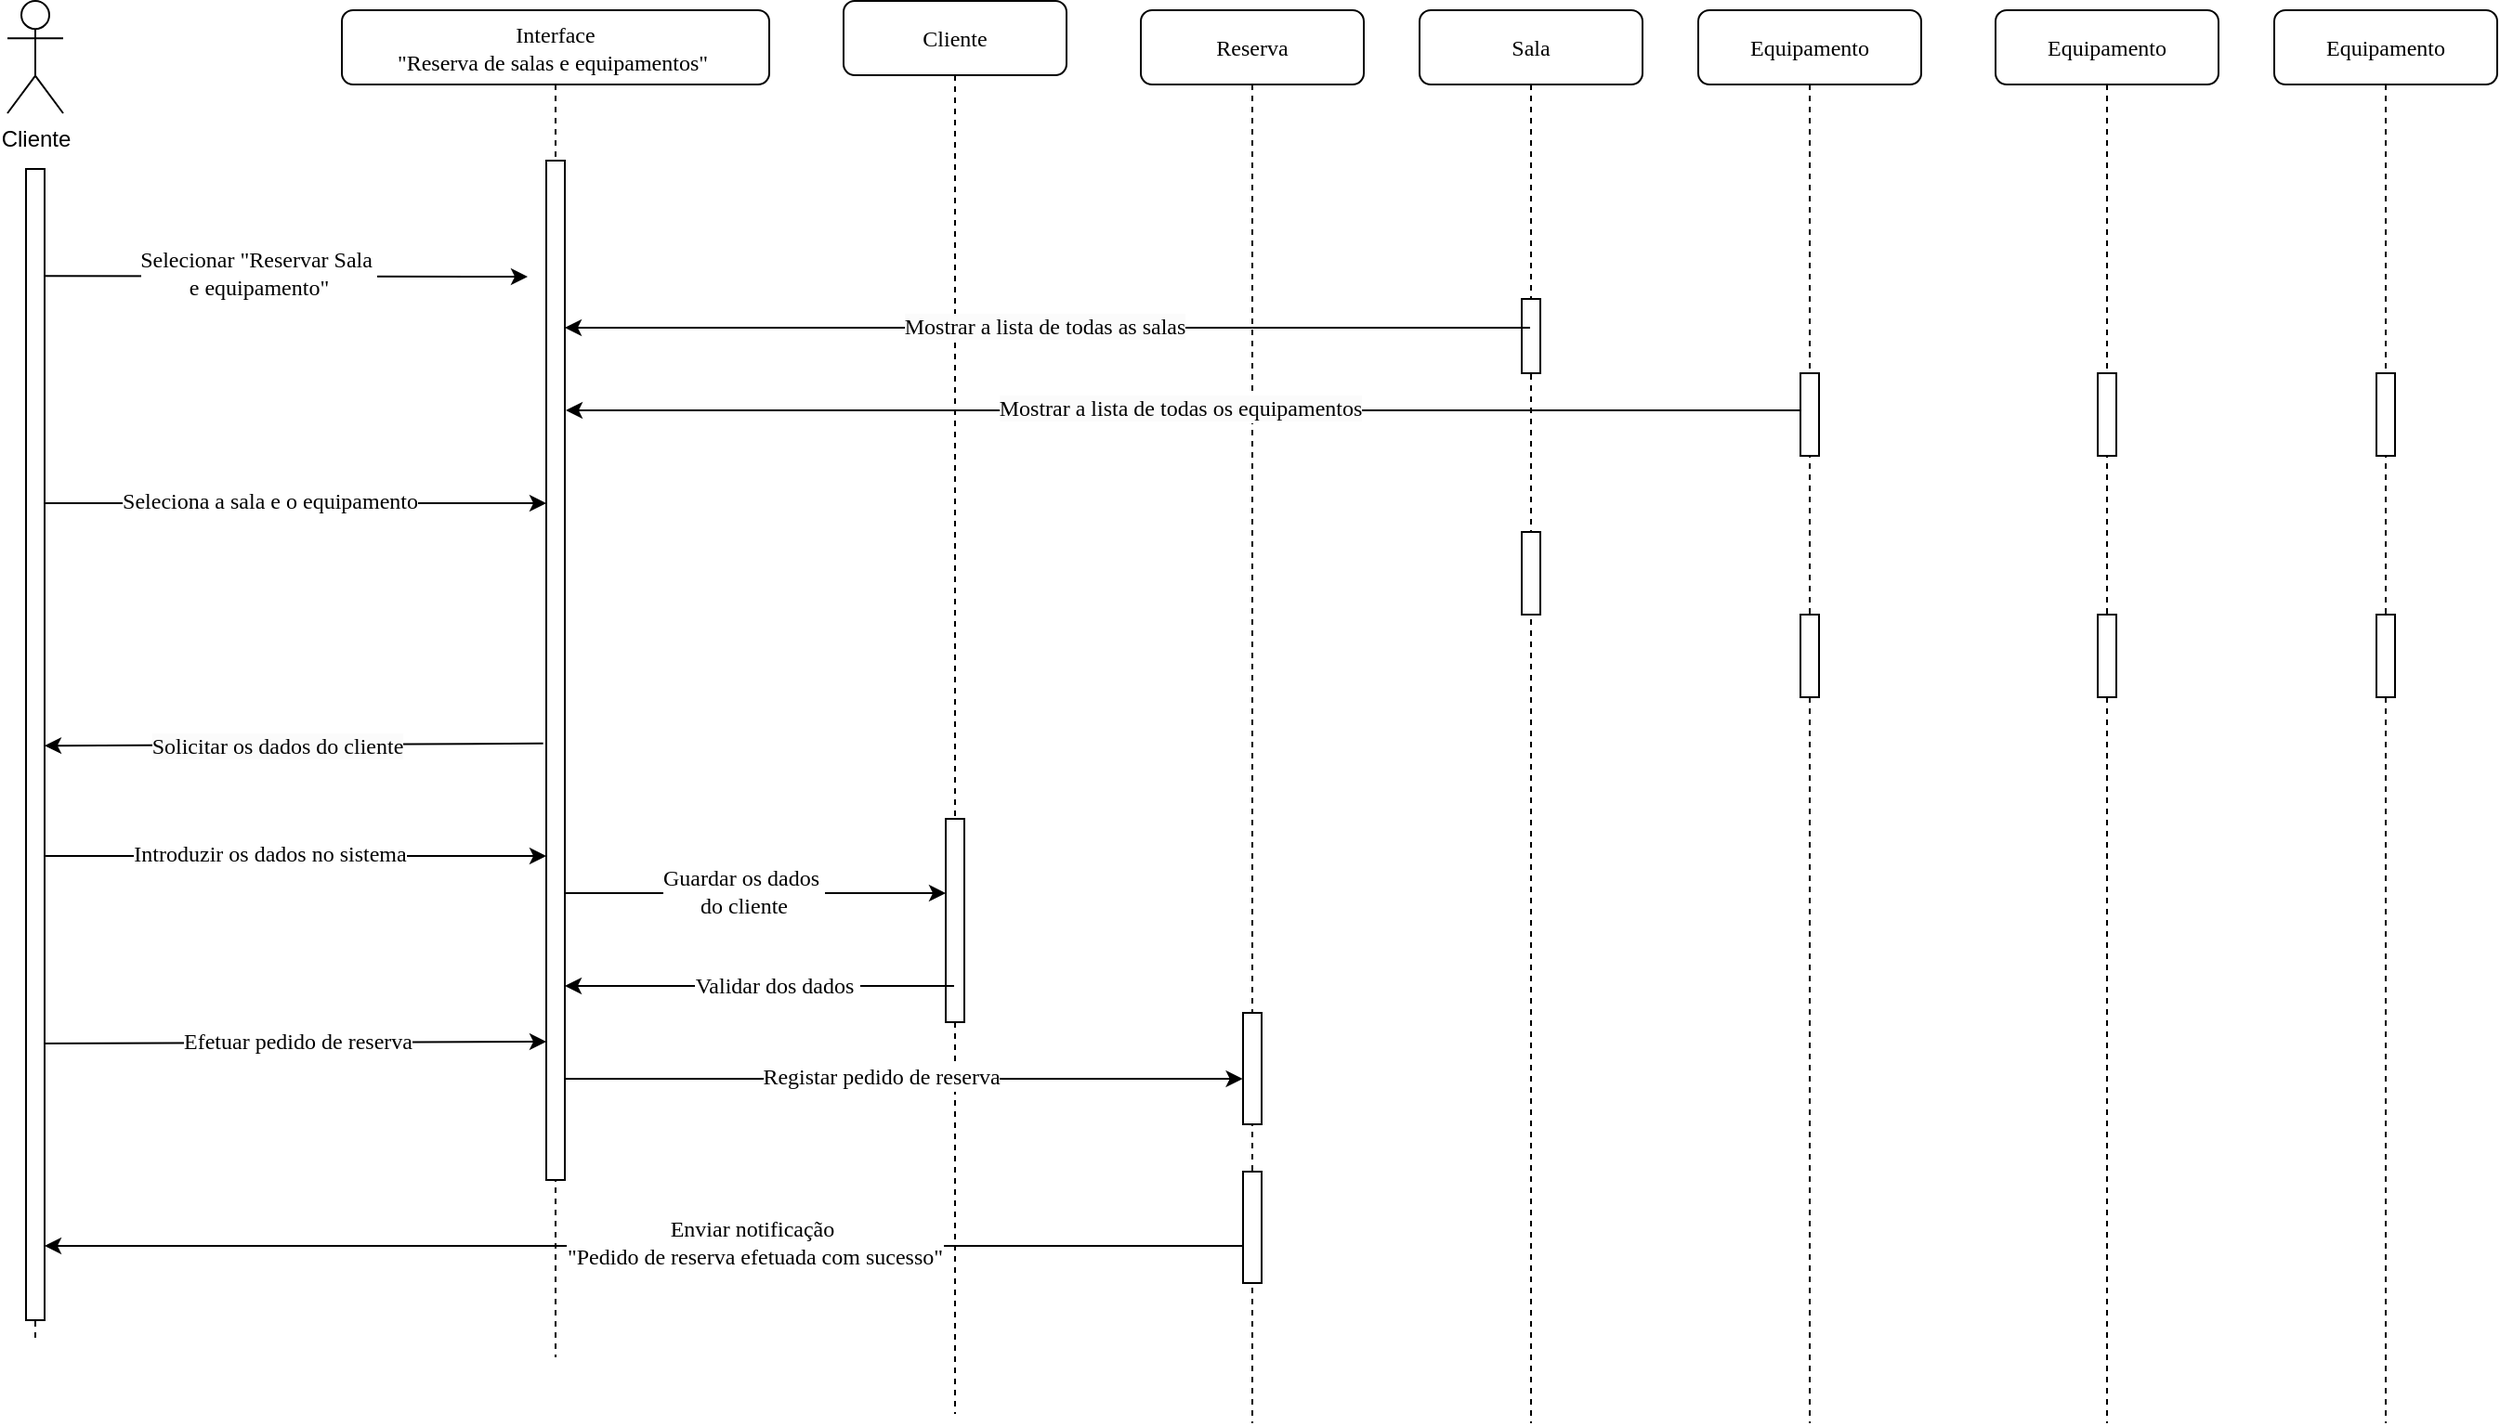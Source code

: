 <mxfile version="24.8.6" pages="2">
  <diagram id="Xv4Ezc63NW2Mipu4XVVe" name="Diagrama de Sequência">
    <mxGraphModel dx="1235" dy="655" grid="1" gridSize="10" guides="1" tooltips="1" connect="1" arrows="1" fold="1" page="1" pageScale="1" pageWidth="1169" pageHeight="827" math="0" shadow="0">
      <root>
        <mxCell id="0" />
        <mxCell id="1" parent="0" />
        <mxCell id="Sf8C7zPJ5vEVVHvEymLO-8" value="Cliente" style="shape=umlLifeline;perimeter=lifelinePerimeter;whiteSpace=wrap;html=1;container=1;collapsible=0;recursiveResize=0;outlineConnect=0;rounded=1;shadow=0;comic=0;labelBackgroundColor=none;strokeWidth=1;fontFamily=Verdana;fontSize=12;align=center;" parent="1" vertex="1">
          <mxGeometry x="570" y="49.5" width="120" height="761" as="geometry" />
        </mxCell>
        <mxCell id="Sf8C7zPJ5vEVVHvEymLO-9" value="" style="html=1;points=[];perimeter=orthogonalPerimeter;rounded=0;shadow=0;comic=0;labelBackgroundColor=none;strokeWidth=1;fontFamily=Verdana;fontSize=12;align=center;" parent="Sf8C7zPJ5vEVVHvEymLO-8" vertex="1">
          <mxGeometry x="55" y="440.5" width="10" height="109.5" as="geometry" />
        </mxCell>
        <mxCell id="F15eJDcA2aAtoLx5ITfS-18" value="" style="endArrow=classic;html=1;rounded=0;exitX=1.026;exitY=0.388;exitDx=0;exitDy=0;exitPerimeter=0;labelBackgroundColor=none;fontColor=default;startArrow=none;startFill=0;endFill=1;" parent="Sf8C7zPJ5vEVVHvEymLO-8" target="Sf8C7zPJ5vEVVHvEymLO-9" edge="1">
          <mxGeometry width="50" height="50" relative="1" as="geometry">
            <mxPoint x="-149.47" y="480.56" as="sourcePoint" />
            <mxPoint x="20" y="480.5" as="targetPoint" />
            <Array as="points">
              <mxPoint x="-19.47" y="480.5" />
              <mxPoint x="10" y="480.5" />
            </Array>
          </mxGeometry>
        </mxCell>
        <mxCell id="F15eJDcA2aAtoLx5ITfS-19" value="&lt;div style=&quot;font-size: 12px;&quot;&gt;Guardar os dados&amp;nbsp;&lt;/div&gt;&lt;div style=&quot;font-size: 12px;&quot;&gt;do cliente&lt;/div&gt;" style="edgeLabel;html=1;align=center;verticalAlign=middle;resizable=0;points=[];labelBackgroundColor=default;fontColor=default;labelBorderColor=none;textShadow=0;fontFamily=Verdana;fontSize=12;" parent="F15eJDcA2aAtoLx5ITfS-18" vertex="1" connectable="0">
          <mxGeometry x="-0.21" y="-1" relative="1" as="geometry">
            <mxPoint x="14" y="-2" as="offset" />
          </mxGeometry>
        </mxCell>
        <mxCell id="F15eJDcA2aAtoLx5ITfS-22" value="" style="endArrow=none;html=1;rounded=0;endFill=0;startArrow=classic;startFill=1;" parent="Sf8C7zPJ5vEVVHvEymLO-8" edge="1">
          <mxGeometry width="50" height="50" relative="1" as="geometry">
            <mxPoint x="214.8" y="580.5" as="sourcePoint" />
            <mxPoint x="-160.0" y="580.5" as="targetPoint" />
            <Array as="points">
              <mxPoint x="112.77" y="580.5" />
            </Array>
          </mxGeometry>
        </mxCell>
        <mxCell id="F15eJDcA2aAtoLx5ITfS-23" value="Registar pedido de reserva" style="edgeLabel;html=1;align=center;verticalAlign=middle;resizable=0;points=[];fontFamily=Verdana;fontSize=12;" parent="F15eJDcA2aAtoLx5ITfS-22" vertex="1" connectable="0">
          <mxGeometry x="0.23" y="-2" relative="1" as="geometry">
            <mxPoint x="35" y="1" as="offset" />
          </mxGeometry>
        </mxCell>
        <mxCell id="Sf8C7zPJ5vEVVHvEymLO-1" value="Interface&lt;div style=&quot;font-size: 12px;&quot;&gt;&quot;Reserva de salas e equipamentos&quot;&amp;nbsp;&lt;/div&gt;" style="shape=umlLifeline;perimeter=lifelinePerimeter;whiteSpace=wrap;html=1;container=1;collapsible=0;recursiveResize=0;outlineConnect=0;rounded=1;shadow=0;comic=0;labelBackgroundColor=none;strokeWidth=1;fontFamily=Verdana;fontSize=12;align=center;" parent="1" vertex="1">
          <mxGeometry x="300" y="54.5" width="230" height="725.5" as="geometry" />
        </mxCell>
        <mxCell id="Sf8C7zPJ5vEVVHvEymLO-2" value="" style="html=1;points=[];perimeter=orthogonalPerimeter;rounded=0;shadow=0;comic=0;labelBackgroundColor=none;strokeWidth=1;fontFamily=Verdana;fontSize=12;align=center;" parent="Sf8C7zPJ5vEVVHvEymLO-1" vertex="1">
          <mxGeometry x="110" y="81" width="10" height="549" as="geometry" />
        </mxCell>
        <mxCell id="Sf8C7zPJ5vEVVHvEymLO-12" value="" style="endArrow=classic;html=1;rounded=0;entryX=0.006;entryY=0.424;entryDx=0;entryDy=0;entryPerimeter=0;exitX=1.026;exitY=0.388;exitDx=0;exitDy=0;exitPerimeter=0;labelBackgroundColor=none;fontColor=default;startArrow=none;startFill=0;endFill=1;" parent="Sf8C7zPJ5vEVVHvEymLO-1" edge="1">
          <mxGeometry width="50" height="50" relative="1" as="geometry">
            <mxPoint x="-159.47" y="265.56" as="sourcePoint" />
            <mxPoint x="110.0" y="265.5" as="targetPoint" />
            <Array as="points">
              <mxPoint x="-29.47" y="265.5" />
            </Array>
          </mxGeometry>
        </mxCell>
        <mxCell id="UVFjZKixC5Ubl_KBxXZI-10" value="&lt;div style=&quot;font-size: 12px; text-wrap-mode: wrap;&quot;&gt;&lt;span style=&quot;text-wrap: nowrap; font-size: 12px;&quot;&gt;Seleciona a sala e o&amp;nbsp;&lt;/span&gt;&lt;span style=&quot;text-wrap-mode: nowrap; font-size: 12px;&quot;&gt;equipamento&lt;/span&gt;&lt;/div&gt;" style="edgeLabel;html=1;align=center;verticalAlign=middle;resizable=0;points=[];labelBackgroundColor=default;fontColor=default;labelBorderColor=none;textShadow=0;fontFamily=Verdana;fontSize=12;" parent="Sf8C7zPJ5vEVVHvEymLO-12" vertex="1" connectable="0">
          <mxGeometry x="-0.21" y="-1" relative="1" as="geometry">
            <mxPoint x="14" y="-2" as="offset" />
          </mxGeometry>
        </mxCell>
        <mxCell id="F15eJDcA2aAtoLx5ITfS-16" value="" style="endArrow=classic;html=1;rounded=0;entryX=0.006;entryY=0.424;entryDx=0;entryDy=0;entryPerimeter=0;exitX=1.026;exitY=0.388;exitDx=0;exitDy=0;exitPerimeter=0;labelBackgroundColor=none;fontColor=default;startArrow=none;startFill=0;endFill=1;" parent="Sf8C7zPJ5vEVVHvEymLO-1" edge="1">
          <mxGeometry width="50" height="50" relative="1" as="geometry">
            <mxPoint x="-159.47" y="455.56" as="sourcePoint" />
            <mxPoint x="110.0" y="455.5" as="targetPoint" />
            <Array as="points">
              <mxPoint x="-29.47" y="455.5" />
            </Array>
          </mxGeometry>
        </mxCell>
        <mxCell id="F15eJDcA2aAtoLx5ITfS-17" value="&lt;div style=&quot;font-size: 12px;&quot;&gt;Introduzir os dados no sistema&lt;/div&gt;" style="edgeLabel;html=1;align=center;verticalAlign=middle;resizable=0;points=[];labelBackgroundColor=default;fontColor=default;labelBorderColor=none;textShadow=0;fontFamily=Verdana;fontSize=12;" parent="F15eJDcA2aAtoLx5ITfS-16" vertex="1" connectable="0">
          <mxGeometry x="-0.21" y="-1" relative="1" as="geometry">
            <mxPoint x="14" y="-2" as="offset" />
          </mxGeometry>
        </mxCell>
        <mxCell id="1UxCsuvW3kTOG8DegGpN-2" value="" style="endArrow=none;html=1;rounded=0;entryX=1.253;entryY=0.792;entryDx=0;entryDy=0;entryPerimeter=0;endFill=0;startArrow=classic;startFill=1;" parent="Sf8C7zPJ5vEVVHvEymLO-1" edge="1">
          <mxGeometry width="50" height="50" relative="1" as="geometry">
            <mxPoint x="110" y="555.5" as="sourcePoint" />
            <mxPoint x="-164.5" y="556.54" as="targetPoint" />
            <Array as="points">
              <mxPoint x="102.97" y="555.5" />
            </Array>
          </mxGeometry>
        </mxCell>
        <mxCell id="F15eJDcA2aAtoLx5ITfS-21" value="Efetuar pedido de reserva" style="edgeLabel;html=1;align=center;verticalAlign=middle;resizable=0;points=[];fontFamily=Verdana;fontSize=12;" parent="1UxCsuvW3kTOG8DegGpN-2" vertex="1" connectable="0">
          <mxGeometry x="0.23" y="-2" relative="1" as="geometry">
            <mxPoint x="35" y="1" as="offset" />
          </mxGeometry>
        </mxCell>
        <mxCell id="Sf8C7zPJ5vEVVHvEymLO-7" value="" style="endArrow=classic;html=1;rounded=0;labelBackgroundColor=none;fontColor=default;" parent="Sf8C7zPJ5vEVVHvEymLO-1" source="Sf8C7zPJ5vEVVHvEymLO-8" edge="1">
          <mxGeometry width="50" height="50" relative="1" as="geometry">
            <mxPoint x="300" y="525.5" as="sourcePoint" />
            <mxPoint x="120" y="525.5" as="targetPoint" />
            <Array as="points" />
          </mxGeometry>
        </mxCell>
        <mxCell id="F15eJDcA2aAtoLx5ITfS-20" value="Validar dos dados&amp;nbsp;" style="edgeLabel;html=1;align=center;verticalAlign=middle;resizable=0;points=[];horizontal=1;fontSize=12;fontFamily=Verdana;" parent="Sf8C7zPJ5vEVVHvEymLO-7" vertex="1" connectable="0">
          <mxGeometry x="-0.207" y="-1" relative="1" as="geometry">
            <mxPoint x="-13" y="1" as="offset" />
          </mxGeometry>
        </mxCell>
        <mxCell id="Sf8C7zPJ5vEVVHvEymLO-14" value="" style="endArrow=classic;html=1;rounded=0;labelBackgroundColor=none;fontColor=default;exitX=0.88;exitY=0.093;exitDx=0;exitDy=0;exitPerimeter=0;" parent="Sf8C7zPJ5vEVVHvEymLO-1" source="UVFjZKixC5Ubl_KBxXZI-1" edge="1">
          <mxGeometry width="50" height="50" relative="1" as="geometry">
            <mxPoint x="-130" y="141.5" as="sourcePoint" />
            <mxPoint x="100" y="143.5" as="targetPoint" />
          </mxGeometry>
        </mxCell>
        <mxCell id="F15eJDcA2aAtoLx5ITfS-37" value="&lt;span style=&quot;font-size: 12px; background-color: initial; text-wrap-style: initial;&quot;&gt;Selecionar &quot;Reservar Sala&amp;nbsp;&lt;/span&gt;&lt;div style=&quot;font-size: 12px;&quot;&gt;&lt;span style=&quot;font-size: 12px; background-color: initial; text-wrap-style: initial;&quot;&gt;e equipamento&lt;/span&gt;&lt;span style=&quot;font-size: 12px; background-color: initial;&quot;&gt;&quot;&lt;/span&gt;&lt;/div&gt;" style="edgeLabel;html=1;align=center;verticalAlign=middle;resizable=0;points=[];fontFamily=Verdana;fontSize=12;" parent="Sf8C7zPJ5vEVVHvEymLO-14" vertex="1" connectable="0">
          <mxGeometry x="-0.114" y="2" relative="1" as="geometry">
            <mxPoint as="offset" />
          </mxGeometry>
        </mxCell>
        <mxCell id="tvexhLLULagOUKHrUBK0-2" value="Cliente" style="shape=umlActor;html=1;verticalLabelPosition=bottom;verticalAlign=top;align=center;" parent="1" vertex="1">
          <mxGeometry x="120" y="49.5" width="30" height="60.5" as="geometry" />
        </mxCell>
        <mxCell id="tvexhLLULagOUKHrUBK0-10" value="Reserva" style="shape=umlLifeline;perimeter=lifelinePerimeter;whiteSpace=wrap;html=1;container=1;collapsible=0;recursiveResize=0;outlineConnect=0;rounded=1;shadow=0;comic=0;labelBackgroundColor=none;strokeWidth=1;fontFamily=Verdana;fontSize=12;align=center;" parent="1" vertex="1">
          <mxGeometry x="730" y="54.5" width="120" height="761" as="geometry" />
        </mxCell>
        <mxCell id="tvexhLLULagOUKHrUBK0-11" value="" style="html=1;points=[];perimeter=orthogonalPerimeter;rounded=0;shadow=0;comic=0;labelBackgroundColor=none;strokeWidth=1;fontFamily=Verdana;fontSize=12;align=center;" parent="tvexhLLULagOUKHrUBK0-10" vertex="1">
          <mxGeometry x="55" y="540" width="10" height="60" as="geometry" />
        </mxCell>
        <mxCell id="tvexhLLULagOUKHrUBK0-14" value="Equipamento" style="shape=umlLifeline;perimeter=lifelinePerimeter;whiteSpace=wrap;html=1;container=1;collapsible=0;recursiveResize=0;outlineConnect=0;rounded=1;shadow=0;comic=0;labelBackgroundColor=none;strokeWidth=1;fontFamily=Verdana;fontSize=12;align=center;" parent="1" vertex="1">
          <mxGeometry x="1030" y="54.5" width="120" height="761" as="geometry" />
        </mxCell>
        <mxCell id="tvexhLLULagOUKHrUBK0-15" value="" style="html=1;points=[];perimeter=orthogonalPerimeter;rounded=0;shadow=0;comic=0;labelBackgroundColor=none;strokeWidth=1;fontFamily=Verdana;fontSize=12;align=center;" parent="tvexhLLULagOUKHrUBK0-14" vertex="1">
          <mxGeometry x="55" y="195.5" width="10" height="44.5" as="geometry" />
        </mxCell>
        <mxCell id="G6xmYg571rkVu7QIkF60-1" value="" style="html=1;points=[];perimeter=orthogonalPerimeter;rounded=0;shadow=0;comic=0;labelBackgroundColor=none;strokeWidth=1;fontFamily=Verdana;fontSize=12;align=center;" parent="tvexhLLULagOUKHrUBK0-14" vertex="1">
          <mxGeometry x="55" y="325.5" width="10" height="44.5" as="geometry" />
        </mxCell>
        <mxCell id="UVFjZKixC5Ubl_KBxXZI-2" value="" style="endArrow=none;dashed=1;html=1;rounded=0;" parent="1" target="UVFjZKixC5Ubl_KBxXZI-1" edge="1">
          <mxGeometry width="50" height="50" relative="1" as="geometry">
            <mxPoint x="135" y="769.5" as="sourcePoint" />
            <mxPoint x="135" y="109" as="targetPoint" />
          </mxGeometry>
        </mxCell>
        <mxCell id="UVFjZKixC5Ubl_KBxXZI-1" value="" style="html=1;points=[];perimeter=orthogonalPerimeter;rounded=0;shadow=0;comic=0;labelBackgroundColor=none;strokeWidth=1;fontFamily=Verdana;fontSize=12;align=center;" parent="1" vertex="1">
          <mxGeometry x="130" y="140" width="10" height="620" as="geometry" />
        </mxCell>
        <mxCell id="tvexhLLULagOUKHrUBK0-12" value="Sala" style="shape=umlLifeline;perimeter=lifelinePerimeter;whiteSpace=wrap;html=1;container=1;collapsible=0;recursiveResize=0;outlineConnect=0;rounded=1;shadow=0;comic=0;labelBackgroundColor=none;strokeWidth=1;fontFamily=Verdana;fontSize=12;align=center;" parent="1" vertex="1">
          <mxGeometry x="880" y="54.5" width="120" height="761" as="geometry" />
        </mxCell>
        <mxCell id="tvexhLLULagOUKHrUBK0-13" value="" style="html=1;points=[];perimeter=orthogonalPerimeter;rounded=0;shadow=0;comic=0;labelBackgroundColor=none;strokeWidth=1;fontFamily=Verdana;fontSize=12;align=center;" parent="tvexhLLULagOUKHrUBK0-12" vertex="1">
          <mxGeometry x="55" y="155.5" width="10" height="40" as="geometry" />
        </mxCell>
        <mxCell id="fNTh_SZVriZ2PMowrwQf-1" value="" style="html=1;points=[];perimeter=orthogonalPerimeter;rounded=0;shadow=0;comic=0;labelBackgroundColor=none;strokeWidth=1;fontFamily=Verdana;fontSize=12;align=center;" vertex="1" parent="tvexhLLULagOUKHrUBK0-12">
          <mxGeometry x="55" y="281" width="10" height="44.5" as="geometry" />
        </mxCell>
        <mxCell id="UVFjZKixC5Ubl_KBxXZI-11" value="" style="endArrow=classic;html=1;rounded=0;labelBackgroundColor=none;fontColor=default;" parent="1" edge="1">
          <mxGeometry width="50" height="50" relative="1" as="geometry">
            <mxPoint x="939.5" y="225.5" as="sourcePoint" />
            <mxPoint x="420.004" y="225.5" as="targetPoint" />
            <Array as="points" />
          </mxGeometry>
        </mxCell>
        <mxCell id="UVFjZKixC5Ubl_KBxXZI-12" value="&lt;span style=&quot;font-size: 12px; background-color: rgb(251, 251, 251);&quot;&gt;Mostrar a lista de todas as salas&lt;/span&gt;" style="edgeLabel;html=1;align=center;verticalAlign=middle;resizable=0;points=[];fontFamily=Verdana;fontSize=12;" parent="UVFjZKixC5Ubl_KBxXZI-11" vertex="1" connectable="0">
          <mxGeometry x="0.006" y="-1" relative="1" as="geometry">
            <mxPoint as="offset" />
          </mxGeometry>
        </mxCell>
        <mxCell id="1UxCsuvW3kTOG8DegGpN-1" style="edgeStyle=orthogonalEdgeStyle;rounded=0;orthogonalLoop=1;jettySize=auto;html=1;exitX=0.5;exitY=1;exitDx=0;exitDy=0;" parent="1" edge="1">
          <mxGeometry relative="1" as="geometry">
            <mxPoint x="265" y="740" as="sourcePoint" />
            <mxPoint x="265" y="740" as="targetPoint" />
          </mxGeometry>
        </mxCell>
        <mxCell id="Sf8C7zPJ5vEVVHvEymLO-19" value="" style="endArrow=classic;html=1;rounded=0;exitX=0.033;exitY=0.158;exitDx=0;exitDy=0;exitPerimeter=0;labelBackgroundColor=none;fontColor=default;entryX=1.2;entryY=0.261;entryDx=0;entryDy=0;entryPerimeter=0;verticalAlign=middle;" parent="1" edge="1">
          <mxGeometry width="50" height="50" relative="1" as="geometry">
            <mxPoint x="408.33" y="449.4" as="sourcePoint" />
            <mxPoint x="140.0" y="450.6" as="targetPoint" />
            <Array as="points" />
          </mxGeometry>
        </mxCell>
        <mxCell id="F15eJDcA2aAtoLx5ITfS-4" value="&lt;span style=&quot;font-size: 12px; background-color: rgb(251, 251, 251);&quot;&gt;Solicitar os dados&amp;nbsp;&lt;/span&gt;&lt;span style=&quot;font-size: 12px; background-color: rgb(251, 251, 251);&quot;&gt;do cliente&lt;/span&gt;" style="edgeLabel;html=1;align=center;verticalAlign=middle;resizable=0;points=[];fontFamily=Verdana;fontSize=12;" parent="Sf8C7zPJ5vEVVHvEymLO-19" vertex="1" connectable="0">
          <mxGeometry x="0.068" y="1" relative="1" as="geometry">
            <mxPoint as="offset" />
          </mxGeometry>
        </mxCell>
        <mxCell id="F15eJDcA2aAtoLx5ITfS-2" value="" style="endArrow=classic;html=1;rounded=0;labelBackgroundColor=none;fontColor=default;" parent="1" edge="1">
          <mxGeometry width="50" height="50" relative="1" as="geometry">
            <mxPoint x="1085.0" y="270.0" as="sourcePoint" />
            <mxPoint x="420.504" y="270" as="targetPoint" />
            <Array as="points" />
          </mxGeometry>
        </mxCell>
        <mxCell id="F15eJDcA2aAtoLx5ITfS-3" value="&lt;span style=&quot;font-size: 12px; background-color: rgb(251, 251, 251);&quot;&gt;Mostrar a lista de todas os equipamentos&lt;/span&gt;" style="edgeLabel;html=1;align=center;verticalAlign=middle;resizable=0;points=[];fontFamily=Verdana;fontSize=12;" parent="F15eJDcA2aAtoLx5ITfS-2" vertex="1" connectable="0">
          <mxGeometry x="0.006" y="-1" relative="1" as="geometry">
            <mxPoint as="offset" />
          </mxGeometry>
        </mxCell>
        <mxCell id="F15eJDcA2aAtoLx5ITfS-27" value="" style="endArrow=classic;html=1;rounded=0;labelBackgroundColor=none;fontColor=default;entryX=1;entryY=0.919;entryDx=0;entryDy=0;entryPerimeter=0;" parent="1" source="tvexhLLULagOUKHrUBK0-10" edge="1">
          <mxGeometry width="50" height="50" relative="1" as="geometry">
            <mxPoint x="740" y="720" as="sourcePoint" />
            <mxPoint x="140" y="720" as="targetPoint" />
            <Array as="points" />
          </mxGeometry>
        </mxCell>
        <mxCell id="F15eJDcA2aAtoLx5ITfS-32" value="Enviar notificação&amp;nbsp;&lt;div style=&quot;font-size: 12px;&quot;&gt;&quot;Pedido de reserva efetuada com sucesso&quot;&lt;/div&gt;" style="edgeLabel;html=1;align=center;verticalAlign=middle;resizable=0;points=[];fontFamily=Verdana;fontSize=12;" parent="F15eJDcA2aAtoLx5ITfS-27" vertex="1" connectable="0">
          <mxGeometry x="-0.176" y="-2" relative="1" as="geometry">
            <mxPoint as="offset" />
          </mxGeometry>
        </mxCell>
        <mxCell id="F15eJDcA2aAtoLx5ITfS-29" value="" style="html=1;points=[];perimeter=orthogonalPerimeter;rounded=0;shadow=0;comic=0;labelBackgroundColor=none;strokeWidth=1;fontFamily=Verdana;fontSize=12;align=center;" parent="1" vertex="1">
          <mxGeometry x="785" y="680" width="10" height="60" as="geometry" />
        </mxCell>
        <mxCell id="tIkw78NcONcjSJP3Q7eA-1" value="Equipamento" style="shape=umlLifeline;perimeter=lifelinePerimeter;whiteSpace=wrap;html=1;container=1;collapsible=0;recursiveResize=0;outlineConnect=0;rounded=1;shadow=0;comic=0;labelBackgroundColor=none;strokeWidth=1;fontFamily=Verdana;fontSize=12;align=center;" vertex="1" parent="1">
          <mxGeometry x="1190" y="54.5" width="120" height="761" as="geometry" />
        </mxCell>
        <mxCell id="tIkw78NcONcjSJP3Q7eA-2" value="" style="html=1;points=[];perimeter=orthogonalPerimeter;rounded=0;shadow=0;comic=0;labelBackgroundColor=none;strokeWidth=1;fontFamily=Verdana;fontSize=12;align=center;" vertex="1" parent="tIkw78NcONcjSJP3Q7eA-1">
          <mxGeometry x="55" y="195.5" width="10" height="44.5" as="geometry" />
        </mxCell>
        <mxCell id="tIkw78NcONcjSJP3Q7eA-3" value="" style="html=1;points=[];perimeter=orthogonalPerimeter;rounded=0;shadow=0;comic=0;labelBackgroundColor=none;strokeWidth=1;fontFamily=Verdana;fontSize=12;align=center;" vertex="1" parent="tIkw78NcONcjSJP3Q7eA-1">
          <mxGeometry x="55" y="325.5" width="10" height="44.5" as="geometry" />
        </mxCell>
        <mxCell id="tIkw78NcONcjSJP3Q7eA-4" value="Equipamento" style="shape=umlLifeline;perimeter=lifelinePerimeter;whiteSpace=wrap;html=1;container=1;collapsible=0;recursiveResize=0;outlineConnect=0;rounded=1;shadow=0;comic=0;labelBackgroundColor=none;strokeWidth=1;fontFamily=Verdana;fontSize=12;align=center;" vertex="1" parent="1">
          <mxGeometry x="1340" y="54.5" width="120" height="761" as="geometry" />
        </mxCell>
        <mxCell id="tIkw78NcONcjSJP3Q7eA-5" value="" style="html=1;points=[];perimeter=orthogonalPerimeter;rounded=0;shadow=0;comic=0;labelBackgroundColor=none;strokeWidth=1;fontFamily=Verdana;fontSize=12;align=center;" vertex="1" parent="tIkw78NcONcjSJP3Q7eA-4">
          <mxGeometry x="55" y="195.5" width="10" height="44.5" as="geometry" />
        </mxCell>
        <mxCell id="tIkw78NcONcjSJP3Q7eA-6" value="" style="html=1;points=[];perimeter=orthogonalPerimeter;rounded=0;shadow=0;comic=0;labelBackgroundColor=none;strokeWidth=1;fontFamily=Verdana;fontSize=12;align=center;" vertex="1" parent="tIkw78NcONcjSJP3Q7eA-4">
          <mxGeometry x="55" y="325.5" width="10" height="44.5" as="geometry" />
        </mxCell>
      </root>
    </mxGraphModel>
  </diagram>
  <diagram name="Diagrama de Classes" id="13e1069c-82ec-6db2-03f1-153e76fe0fe0">
    <mxGraphModel dx="3009" dy="1013" grid="1" gridSize="10" guides="1" tooltips="1" connect="1" arrows="1" fold="1" page="1" pageScale="1" pageWidth="1100" pageHeight="850" background="none" math="0" shadow="0">
      <root>
        <mxCell id="0" />
        <mxCell id="1" parent="0" />
        <mxCell id="OTBdSN7DUw6KR1RITJse-1" value="Cliente" style="swimlane;fontStyle=1;align=center;verticalAlign=top;childLayout=stackLayout;horizontal=1;startSize=26;horizontalStack=0;resizeParent=1;resizeParentMax=0;resizeLast=0;collapsible=1;marginBottom=0;whiteSpace=wrap;html=1;" parent="1" vertex="1">
          <mxGeometry x="30" y="160" width="180" height="268" as="geometry">
            <mxRectangle x="140" y="60" width="80" height="30" as="alternateBounds" />
          </mxGeometry>
        </mxCell>
        <mxCell id="OTBdSN7DUw6KR1RITJse-2" value="+ NumeroCliente: Long&lt;span style=&quot;white-space: pre;&quot;&gt;&#x9;&lt;/span&gt;&amp;nbsp; &amp;nbsp;(PK)" style="text;strokeColor=none;fillColor=none;align=left;verticalAlign=top;spacingLeft=4;spacingRight=4;overflow=hidden;rotatable=0;points=[[0,0.5],[1,0.5]];portConstraint=eastwest;whiteSpace=wrap;html=1;" parent="OTBdSN7DUw6KR1RITJse-1" vertex="1">
          <mxGeometry y="26" width="180" height="26" as="geometry" />
        </mxCell>
        <mxCell id="OTBdSN7DUw6KR1RITJse-3" value="+ NomeCliente: String" style="text;strokeColor=none;fillColor=none;align=left;verticalAlign=top;spacingLeft=4;spacingRight=4;overflow=hidden;rotatable=0;points=[[0,0.5],[1,0.5]];portConstraint=eastwest;whiteSpace=wrap;html=1;" parent="OTBdSN7DUw6KR1RITJse-1" vertex="1">
          <mxGeometry y="52" width="180" height="26" as="geometry" />
        </mxCell>
        <mxCell id="OTBdSN7DUw6KR1RITJse-4" value="+ MoradaCliente: String" style="text;strokeColor=none;fillColor=none;align=left;verticalAlign=top;spacingLeft=4;spacingRight=4;overflow=hidden;rotatable=0;points=[[0,0.5],[1,0.5]];portConstraint=eastwest;whiteSpace=wrap;html=1;" parent="OTBdSN7DUw6KR1RITJse-1" vertex="1">
          <mxGeometry y="78" width="180" height="26" as="geometry" />
        </mxCell>
        <mxCell id="OTBdSN7DUw6KR1RITJse-5" value="+ E-mail: String" style="text;strokeColor=none;fillColor=none;align=left;verticalAlign=top;spacingLeft=4;spacingRight=4;overflow=hidden;rotatable=0;points=[[0,0.5],[1,0.5]];portConstraint=eastwest;whiteSpace=wrap;html=1;" parent="OTBdSN7DUw6KR1RITJse-1" vertex="1">
          <mxGeometry y="104" width="180" height="26" as="geometry" />
        </mxCell>
        <mxCell id="OTBdSN7DUw6KR1RITJse-6" value="+ Password: String" style="text;strokeColor=none;fillColor=none;align=left;verticalAlign=top;spacingLeft=4;spacingRight=4;overflow=hidden;rotatable=0;points=[[0,0.5],[1,0.5]];portConstraint=eastwest;whiteSpace=wrap;html=1;" parent="OTBdSN7DUw6KR1RITJse-1" vertex="1">
          <mxGeometry y="130" width="180" height="26" as="geometry" />
        </mxCell>
        <mxCell id="OTBdSN7DUw6KR1RITJse-7" value="+ Telemóvel: String" style="text;strokeColor=none;fillColor=none;align=left;verticalAlign=top;spacingLeft=4;spacingRight=4;overflow=hidden;rotatable=0;points=[[0,0.5],[1,0.5]];portConstraint=eastwest;whiteSpace=wrap;html=1;" parent="OTBdSN7DUw6KR1RITJse-1" vertex="1">
          <mxGeometry y="156" width="180" height="26" as="geometry" />
        </mxCell>
        <mxCell id="OTBdSN7DUw6KR1RITJse-8" value="" style="line;strokeWidth=1;fillColor=none;align=left;verticalAlign=middle;spacingTop=-1;spacingLeft=3;spacingRight=3;rotatable=0;labelPosition=right;points=[];portConstraint=eastwest;strokeColor=inherit;" parent="OTBdSN7DUw6KR1RITJse-1" vertex="1">
          <mxGeometry y="182" width="180" height="8" as="geometry" />
        </mxCell>
        <mxCell id="rqedpsNSRm9LQJVZ1VE7-1" value="+ CriarCliente()" style="text;strokeColor=none;fillColor=none;align=left;verticalAlign=top;spacingLeft=4;spacingRight=4;overflow=hidden;rotatable=0;points=[[0,0.5],[1,0.5]];portConstraint=eastwest;whiteSpace=wrap;html=1;" parent="OTBdSN7DUw6KR1RITJse-1" vertex="1">
          <mxGeometry y="190" width="180" height="26" as="geometry" />
        </mxCell>
        <mxCell id="rqedpsNSRm9LQJVZ1VE7-2" value="+ AtualizarDados()" style="text;strokeColor=none;fillColor=none;align=left;verticalAlign=top;spacingLeft=4;spacingRight=4;overflow=hidden;rotatable=0;points=[[0,0.5],[1,0.5]];portConstraint=eastwest;whiteSpace=wrap;html=1;" parent="OTBdSN7DUw6KR1RITJse-1" vertex="1">
          <mxGeometry y="216" width="180" height="26" as="geometry" />
        </mxCell>
        <mxCell id="rqedpsNSRm9LQJVZ1VE7-3" value="+ EliminarCliente()" style="text;strokeColor=none;fillColor=none;align=left;verticalAlign=top;spacingLeft=4;spacingRight=4;overflow=hidden;rotatable=0;points=[[0,0.5],[1,0.5]];portConstraint=eastwest;whiteSpace=wrap;html=1;" parent="OTBdSN7DUw6KR1RITJse-1" vertex="1">
          <mxGeometry y="242" width="180" height="26" as="geometry" />
        </mxCell>
        <mxCell id="TgUR6VuphJQQWwya9bYw-8" style="edgeStyle=orthogonalEdgeStyle;rounded=0;orthogonalLoop=1;jettySize=auto;html=1;exitX=0.5;exitY=1;exitDx=0;exitDy=0;entryX=1;entryY=0.5;entryDx=0;entryDy=0;endArrow=none;endFill=0;" parent="1" source="OTBdSN7DUw6KR1RITJse-10" target="OTBdSN7DUw6KR1RITJse-58" edge="1">
          <mxGeometry relative="1" as="geometry" />
        </mxCell>
        <mxCell id="OTBdSN7DUw6KR1RITJse-10" value="Sala" style="swimlane;fontStyle=1;align=center;verticalAlign=top;childLayout=stackLayout;horizontal=1;startSize=26;horizontalStack=0;resizeParent=1;resizeParentMax=0;resizeLast=0;collapsible=1;marginBottom=0;whiteSpace=wrap;html=1;" parent="1" vertex="1">
          <mxGeometry x="880" y="330" width="190" height="242" as="geometry" />
        </mxCell>
        <mxCell id="OTBdSN7DUw6KR1RITJse-11" value="+ ID_sala: Long&amp;nbsp; &amp;nbsp; &amp;nbsp; &amp;nbsp; &amp;nbsp; &amp;nbsp; (PK)" style="text;strokeColor=none;fillColor=none;align=left;verticalAlign=top;spacingLeft=4;spacingRight=4;overflow=hidden;rotatable=0;points=[[0,0.5],[1,0.5]];portConstraint=eastwest;whiteSpace=wrap;html=1;" parent="OTBdSN7DUw6KR1RITJse-10" vertex="1">
          <mxGeometry y="26" width="190" height="26" as="geometry" />
        </mxCell>
        <mxCell id="TgUR6VuphJQQWwya9bYw-13" value="+ ID_Dis: Long&amp;nbsp; &amp;nbsp; &amp;nbsp; &amp;nbsp; &amp;nbsp; &amp;nbsp; &amp;nbsp; (FK)" style="text;strokeColor=none;fillColor=none;align=left;verticalAlign=top;spacingLeft=4;spacingRight=4;overflow=hidden;rotatable=0;points=[[0,0.5],[1,0.5]];portConstraint=eastwest;whiteSpace=wrap;html=1;" parent="OTBdSN7DUw6KR1RITJse-10" vertex="1">
          <mxGeometry y="52" width="190" height="26" as="geometry" />
        </mxCell>
        <mxCell id="aInGje0-KsVJg-_VBNvp-23" value="+ ID_TipoSala: Long&amp;nbsp; &amp;nbsp; &amp;nbsp; &amp;nbsp; &amp;nbsp; (FK)&amp;nbsp;&amp;nbsp;" style="text;strokeColor=none;fillColor=none;align=left;verticalAlign=top;spacingLeft=4;spacingRight=4;overflow=hidden;rotatable=0;points=[[0,0.5],[1,0.5]];portConstraint=eastwest;whiteSpace=wrap;html=1;" vertex="1" parent="OTBdSN7DUw6KR1RITJse-10">
          <mxGeometry y="78" width="190" height="26" as="geometry" />
        </mxCell>
        <mxCell id="nK_D47v2q9Sztdhnkqc2-46" value="+ TempoPreparação: Double" style="text;strokeColor=none;fillColor=none;align=left;verticalAlign=top;spacingLeft=4;spacingRight=4;overflow=hidden;rotatable=0;points=[[0,0.5],[1,0.5]];portConstraint=eastwest;whiteSpace=wrap;html=1;" parent="OTBdSN7DUw6KR1RITJse-10" vertex="1">
          <mxGeometry y="104" width="190" height="26" as="geometry" />
        </mxCell>
        <mxCell id="nK_D47v2q9Sztdhnkqc2-49" value="+ HoraInicio: Date" style="text;strokeColor=none;fillColor=none;align=left;verticalAlign=top;spacingLeft=4;spacingRight=4;overflow=hidden;rotatable=0;points=[[0,0.5],[1,0.5]];portConstraint=eastwest;whiteSpace=wrap;html=1;" parent="OTBdSN7DUw6KR1RITJse-10" vertex="1">
          <mxGeometry y="130" width="190" height="26" as="geometry" />
        </mxCell>
        <mxCell id="nK_D47v2q9Sztdhnkqc2-50" value="+ HoraFim: Date" style="text;strokeColor=none;fillColor=none;align=left;verticalAlign=top;spacingLeft=4;spacingRight=4;overflow=hidden;rotatable=0;points=[[0,0.5],[1,0.5]];portConstraint=eastwest;whiteSpace=wrap;html=1;" parent="OTBdSN7DUw6KR1RITJse-10" vertex="1">
          <mxGeometry y="156" width="190" height="26" as="geometry" />
        </mxCell>
        <mxCell id="yTIaYECVE8OxCSl-N1GG-15" value="+ Preço: Double" style="text;strokeColor=none;fillColor=none;align=left;verticalAlign=top;spacingLeft=4;spacingRight=4;overflow=hidden;rotatable=0;points=[[0,0.5],[1,0.5]];portConstraint=eastwest;whiteSpace=wrap;html=1;" parent="OTBdSN7DUw6KR1RITJse-10" vertex="1">
          <mxGeometry y="182" width="190" height="26" as="geometry" />
        </mxCell>
        <mxCell id="OTBdSN7DUw6KR1RITJse-16" value="" style="line;strokeWidth=1;fillColor=none;align=left;verticalAlign=middle;spacingTop=-1;spacingLeft=3;spacingRight=3;rotatable=0;labelPosition=right;points=[];portConstraint=eastwest;strokeColor=inherit;" parent="OTBdSN7DUw6KR1RITJse-10" vertex="1">
          <mxGeometry y="208" width="190" height="8" as="geometry" />
        </mxCell>
        <mxCell id="OTBdSN7DUw6KR1RITJse-17" value="+ MostarSala()" style="text;strokeColor=none;fillColor=none;align=left;verticalAlign=top;spacingLeft=4;spacingRight=4;overflow=hidden;rotatable=0;points=[[0,0.5],[1,0.5]];portConstraint=eastwest;whiteSpace=wrap;html=1;" parent="OTBdSN7DUw6KR1RITJse-10" vertex="1">
          <mxGeometry y="216" width="190" height="26" as="geometry" />
        </mxCell>
        <mxCell id="OTBdSN7DUw6KR1RITJse-18" value="Reserva" style="swimlane;fontStyle=1;align=center;verticalAlign=top;childLayout=stackLayout;horizontal=1;startSize=26;horizontalStack=0;resizeParent=1;resizeParentMax=0;resizeLast=0;collapsible=1;marginBottom=0;whiteSpace=wrap;html=1;" parent="1" vertex="1">
          <mxGeometry x="310" y="190" width="180" height="320" as="geometry" />
        </mxCell>
        <mxCell id="OTBdSN7DUw6KR1RITJse-19" value="+ ID_Reserva: Long&amp;nbsp; &amp;nbsp; &amp;nbsp; &amp;nbsp; &amp;nbsp; (PK)" style="text;strokeColor=none;fillColor=none;align=left;verticalAlign=top;spacingLeft=4;spacingRight=4;overflow=hidden;rotatable=0;points=[[0,0.5],[1,0.5]];portConstraint=eastwest;whiteSpace=wrap;html=1;" parent="OTBdSN7DUw6KR1RITJse-18" vertex="1">
          <mxGeometry y="26" width="180" height="26" as="geometry" />
        </mxCell>
        <mxCell id="yTIaYECVE8OxCSl-N1GG-2" value="+ NumeroCliente: Long&lt;span style=&quot;white-space: pre;&quot;&gt;&#x9;&lt;/span&gt;&amp;nbsp; &amp;nbsp;(FK)" style="text;strokeColor=none;fillColor=none;align=left;verticalAlign=top;spacingLeft=4;spacingRight=4;overflow=hidden;rotatable=0;points=[[0,0.5],[1,0.5]];portConstraint=eastwest;whiteSpace=wrap;html=1;" parent="OTBdSN7DUw6KR1RITJse-18" vertex="1">
          <mxGeometry y="52" width="180" height="26" as="geometry" />
        </mxCell>
        <mxCell id="OTBdSN7DUw6KR1RITJse-20" value="+ TipoReserva: Enum" style="text;strokeColor=none;fillColor=none;align=left;verticalAlign=top;spacingLeft=4;spacingRight=4;overflow=hidden;rotatable=0;points=[[0,0.5],[1,0.5]];portConstraint=eastwest;whiteSpace=wrap;html=1;" parent="OTBdSN7DUw6KR1RITJse-18" vertex="1">
          <mxGeometry y="78" width="180" height="26" as="geometry" />
        </mxCell>
        <mxCell id="yTIaYECVE8OxCSl-N1GG-1" value="+ DataReserva: Date" style="text;strokeColor=none;fillColor=none;align=left;verticalAlign=top;spacingLeft=4;spacingRight=4;overflow=hidden;rotatable=0;points=[[0,0.5],[1,0.5]];portConstraint=eastwest;whiteSpace=wrap;html=1;" parent="OTBdSN7DUw6KR1RITJse-18" vertex="1">
          <mxGeometry y="104" width="180" height="26" as="geometry" />
        </mxCell>
        <mxCell id="OTBdSN7DUw6KR1RITJse-21" value="+ DataInicio: Date" style="text;strokeColor=none;fillColor=none;align=left;verticalAlign=top;spacingLeft=4;spacingRight=4;overflow=hidden;rotatable=0;points=[[0,0.5],[1,0.5]];portConstraint=eastwest;whiteSpace=wrap;html=1;" parent="OTBdSN7DUw6KR1RITJse-18" vertex="1">
          <mxGeometry y="130" width="180" height="26" as="geometry" />
        </mxCell>
        <mxCell id="OTBdSN7DUw6KR1RITJse-22" value="+ DataFim: Date" style="text;strokeColor=none;fillColor=none;align=left;verticalAlign=top;spacingLeft=4;spacingRight=4;overflow=hidden;rotatable=0;points=[[0,0.5],[1,0.5]];portConstraint=eastwest;whiteSpace=wrap;html=1;" parent="OTBdSN7DUw6KR1RITJse-18" vertex="1">
          <mxGeometry y="156" width="180" height="26" as="geometry" />
        </mxCell>
        <mxCell id="OTBdSN7DUw6KR1RITJse-23" value="+ Participantes: Integer" style="text;strokeColor=none;fillColor=none;align=left;verticalAlign=top;spacingLeft=4;spacingRight=4;overflow=hidden;rotatable=0;points=[[0,0.5],[1,0.5]];portConstraint=eastwest;whiteSpace=wrap;html=1;" parent="OTBdSN7DUw6KR1RITJse-18" vertex="1">
          <mxGeometry y="182" width="180" height="26" as="geometry" />
        </mxCell>
        <mxCell id="TgUR6VuphJQQWwya9bYw-1" value="+ PreçoTotal: Double" style="text;strokeColor=none;fillColor=none;align=left;verticalAlign=top;spacingLeft=4;spacingRight=4;overflow=hidden;rotatable=0;points=[[0,0.5],[1,0.5]];portConstraint=eastwest;whiteSpace=wrap;html=1;" parent="OTBdSN7DUw6KR1RITJse-18" vertex="1">
          <mxGeometry y="208" width="180" height="26" as="geometry" />
        </mxCell>
        <mxCell id="OTBdSN7DUw6KR1RITJse-24" value="" style="line;strokeWidth=1;fillColor=none;align=left;verticalAlign=middle;spacingTop=-1;spacingLeft=3;spacingRight=3;rotatable=0;labelPosition=right;points=[];portConstraint=eastwest;strokeColor=inherit;" parent="OTBdSN7DUw6KR1RITJse-18" vertex="1">
          <mxGeometry y="234" width="180" height="8" as="geometry" />
        </mxCell>
        <mxCell id="5uaC4MI6rVyVPUYfYV3J-1" value="+ FazerPedidoReserva()" style="text;strokeColor=none;fillColor=none;align=left;verticalAlign=top;spacingLeft=4;spacingRight=4;overflow=hidden;rotatable=0;points=[[0,0.5],[1,0.5]];portConstraint=eastwest;whiteSpace=wrap;html=1;" parent="OTBdSN7DUw6KR1RITJse-18" vertex="1">
          <mxGeometry y="242" width="180" height="26" as="geometry" />
        </mxCell>
        <mxCell id="OTBdSN7DUw6KR1RITJse-25" value="+ ConsultarReserva()" style="text;strokeColor=none;fillColor=none;align=left;verticalAlign=top;spacingLeft=4;spacingRight=4;overflow=hidden;rotatable=0;points=[[0,0.5],[1,0.5]];portConstraint=eastwest;whiteSpace=wrap;html=1;" parent="OTBdSN7DUw6KR1RITJse-18" vertex="1">
          <mxGeometry y="268" width="180" height="26" as="geometry" />
        </mxCell>
        <mxCell id="5uaC4MI6rVyVPUYfYV3J-3" value="+ CancelarReserva()" style="text;strokeColor=none;fillColor=none;align=left;verticalAlign=top;spacingLeft=4;spacingRight=4;overflow=hidden;rotatable=0;points=[[0,0.5],[1,0.5]];portConstraint=eastwest;whiteSpace=wrap;html=1;" parent="OTBdSN7DUw6KR1RITJse-18" vertex="1">
          <mxGeometry y="294" width="180" height="26" as="geometry" />
        </mxCell>
        <mxCell id="OTBdSN7DUw6KR1RITJse-26" value="Equipamento" style="swimlane;fontStyle=1;align=center;verticalAlign=top;childLayout=stackLayout;horizontal=1;startSize=26;horizontalStack=0;resizeParent=1;resizeParentMax=0;resizeLast=0;collapsible=1;marginBottom=0;whiteSpace=wrap;html=1;" parent="1" vertex="1">
          <mxGeometry x="280" y="580" width="210" height="164" as="geometry" />
        </mxCell>
        <mxCell id="OTBdSN7DUw6KR1RITJse-27" value="+ ID_Equipamento: Long&amp;nbsp; &amp;nbsp; &amp;nbsp; &amp;nbsp; &amp;nbsp; (PK)&amp;nbsp;&amp;nbsp;" style="text;strokeColor=none;fillColor=none;align=left;verticalAlign=top;spacingLeft=4;spacingRight=4;overflow=hidden;rotatable=0;points=[[0,0.5],[1,0.5]];portConstraint=eastwest;whiteSpace=wrap;html=1;" parent="OTBdSN7DUw6KR1RITJse-26" vertex="1">
          <mxGeometry y="26" width="210" height="26" as="geometry" />
        </mxCell>
        <mxCell id="OTBdSN7DUw6KR1RITJse-28" value="+ NomeEquipamento: String" style="text;strokeColor=none;fillColor=none;align=left;verticalAlign=top;spacingLeft=4;spacingRight=4;overflow=hidden;rotatable=0;points=[[0,0.5],[1,0.5]];portConstraint=eastwest;whiteSpace=wrap;html=1;" parent="OTBdSN7DUw6KR1RITJse-26" vertex="1">
          <mxGeometry y="52" width="210" height="26" as="geometry" />
        </mxCell>
        <mxCell id="OTBdSN7DUw6KR1RITJse-29" value="+ TipoEquipamento: String" style="text;strokeColor=none;fillColor=none;align=left;verticalAlign=top;spacingLeft=4;spacingRight=4;overflow=hidden;rotatable=0;points=[[0,0.5],[1,0.5]];portConstraint=eastwest;whiteSpace=wrap;html=1;" parent="OTBdSN7DUw6KR1RITJse-26" vertex="1">
          <mxGeometry y="78" width="210" height="26" as="geometry" />
        </mxCell>
        <mxCell id="OTBdSN7DUw6KR1RITJse-31" value="+ Quantidade: Integer" style="text;strokeColor=none;fillColor=none;align=left;verticalAlign=top;spacingLeft=4;spacingRight=4;overflow=hidden;rotatable=0;points=[[0,0.5],[1,0.5]];portConstraint=eastwest;whiteSpace=wrap;html=1;" parent="OTBdSN7DUw6KR1RITJse-26" vertex="1">
          <mxGeometry y="104" width="210" height="26" as="geometry" />
        </mxCell>
        <mxCell id="OTBdSN7DUw6KR1RITJse-32" value="" style="line;strokeWidth=1;fillColor=none;align=left;verticalAlign=middle;spacingTop=-1;spacingLeft=3;spacingRight=3;rotatable=0;labelPosition=right;points=[];portConstraint=eastwest;strokeColor=inherit;" parent="OTBdSN7DUw6KR1RITJse-26" vertex="1">
          <mxGeometry y="130" width="210" height="8" as="geometry" />
        </mxCell>
        <mxCell id="H3_FL0mDu3y63sgO12pk-1" value="+ MostarEquipamento()" style="text;strokeColor=none;fillColor=none;align=left;verticalAlign=top;spacingLeft=4;spacingRight=4;overflow=hidden;rotatable=0;points=[[0,0.5],[1,0.5]];portConstraint=eastwest;whiteSpace=wrap;html=1;" parent="OTBdSN7DUw6KR1RITJse-26" vertex="1">
          <mxGeometry y="138" width="210" height="26" as="geometry" />
        </mxCell>
        <mxCell id="OTBdSN7DUw6KR1RITJse-43" value="1" style="text;html=1;align=center;verticalAlign=middle;resizable=0;points=[];autosize=1;strokeColor=none;fillColor=none;" parent="1" vertex="1">
          <mxGeometry x="210" y="253" width="30" height="30" as="geometry" />
        </mxCell>
        <mxCell id="OTBdSN7DUw6KR1RITJse-44" value="0..*" style="text;html=1;align=center;verticalAlign=middle;resizable=0;points=[];autosize=1;strokeColor=none;fillColor=none;" parent="1" vertex="1">
          <mxGeometry x="270" y="253" width="40" height="30" as="geometry" />
        </mxCell>
        <mxCell id="OTBdSN7DUw6KR1RITJse-48" value="ReservaSala" style="swimlane;fontStyle=1;align=center;verticalAlign=top;childLayout=stackLayout;horizontal=1;startSize=26;horizontalStack=0;resizeParent=1;resizeParentMax=0;resizeLast=0;collapsible=1;marginBottom=0;whiteSpace=wrap;html=1;" parent="1" vertex="1">
          <mxGeometry x="600" y="300" width="160" height="138" as="geometry" />
        </mxCell>
        <mxCell id="OTBdSN7DUw6KR1RITJse-49" value="+ ID_Reserva: Long&amp;nbsp; &amp;nbsp; &amp;nbsp;(FK)" style="text;strokeColor=none;fillColor=none;align=left;verticalAlign=top;spacingLeft=4;spacingRight=4;overflow=hidden;rotatable=0;points=[[0,0.5],[1,0.5]];portConstraint=eastwest;whiteSpace=wrap;html=1;" parent="OTBdSN7DUw6KR1RITJse-48" vertex="1">
          <mxGeometry y="26" width="160" height="26" as="geometry" />
        </mxCell>
        <mxCell id="OTBdSN7DUw6KR1RITJse-50" value="+ ID_sala: Long&amp;nbsp; &amp;nbsp; &amp;nbsp; &amp;nbsp; &amp;nbsp; &amp;nbsp; (FK)" style="text;strokeColor=none;fillColor=none;align=left;verticalAlign=top;spacingLeft=4;spacingRight=4;overflow=hidden;rotatable=0;points=[[0,0.5],[1,0.5]];portConstraint=eastwest;whiteSpace=wrap;html=1;" parent="OTBdSN7DUw6KR1RITJse-48" vertex="1">
          <mxGeometry y="52" width="160" height="26" as="geometry" />
        </mxCell>
        <mxCell id="OTBdSN7DUw6KR1RITJse-51" value="+ Lotação: Integer" style="text;strokeColor=none;fillColor=none;align=left;verticalAlign=top;spacingLeft=4;spacingRight=4;overflow=hidden;rotatable=0;points=[[0,0.5],[1,0.5]];portConstraint=eastwest;whiteSpace=wrap;html=1;" parent="OTBdSN7DUw6KR1RITJse-48" vertex="1">
          <mxGeometry y="78" width="160" height="26" as="geometry" />
        </mxCell>
        <mxCell id="yTIaYECVE8OxCSl-N1GG-3" value="+ Total: Double" style="text;strokeColor=none;fillColor=none;align=left;verticalAlign=top;spacingLeft=4;spacingRight=4;overflow=hidden;rotatable=0;points=[[0,0.5],[1,0.5]];portConstraint=eastwest;whiteSpace=wrap;html=1;" parent="OTBdSN7DUw6KR1RITJse-48" vertex="1">
          <mxGeometry y="104" width="160" height="26" as="geometry" />
        </mxCell>
        <mxCell id="OTBdSN7DUw6KR1RITJse-52" value="" style="line;strokeWidth=1;fillColor=none;align=left;verticalAlign=middle;spacingTop=-1;spacingLeft=3;spacingRight=3;rotatable=0;labelPosition=right;points=[];portConstraint=eastwest;strokeColor=inherit;" parent="OTBdSN7DUw6KR1RITJse-48" vertex="1">
          <mxGeometry y="130" width="160" height="8" as="geometry" />
        </mxCell>
        <mxCell id="OTBdSN7DUw6KR1RITJse-56" value="SalaEquipamento" style="swimlane;fontStyle=1;align=center;verticalAlign=top;childLayout=stackLayout;horizontal=1;startSize=26;horizontalStack=0;resizeParent=1;resizeParentMax=0;resizeLast=0;collapsible=1;marginBottom=0;whiteSpace=wrap;html=1;" parent="1" vertex="1">
          <mxGeometry x="600" y="610" width="210" height="86" as="geometry" />
        </mxCell>
        <mxCell id="OTBdSN7DUw6KR1RITJse-57" value="+ ID_Equipamento: Long&amp;nbsp; &amp;nbsp; &amp;nbsp; &amp;nbsp; &amp;nbsp; &amp;nbsp;(FK)&amp;nbsp;&amp;nbsp;" style="text;strokeColor=none;fillColor=none;align=left;verticalAlign=top;spacingLeft=4;spacingRight=4;overflow=hidden;rotatable=0;points=[[0,0.5],[1,0.5]];portConstraint=eastwest;whiteSpace=wrap;html=1;" parent="OTBdSN7DUw6KR1RITJse-56" vertex="1">
          <mxGeometry y="26" width="210" height="26" as="geometry" />
        </mxCell>
        <mxCell id="OTBdSN7DUw6KR1RITJse-58" value="+ ID_sala: Long&amp;nbsp; &amp;nbsp; &amp;nbsp; &amp;nbsp;&amp;nbsp;&lt;span style=&quot;white-space: pre;&quot;&gt;&#x9;&lt;/span&gt;&amp;nbsp; &amp;nbsp; &amp;nbsp; &amp;nbsp;&amp;nbsp; &amp;nbsp;(FK)" style="text;strokeColor=none;fillColor=none;align=left;verticalAlign=top;spacingLeft=4;spacingRight=4;overflow=hidden;rotatable=0;points=[[0,0.5],[1,0.5]];portConstraint=eastwest;whiteSpace=wrap;html=1;" parent="OTBdSN7DUw6KR1RITJse-56" vertex="1">
          <mxGeometry y="52" width="210" height="26" as="geometry" />
        </mxCell>
        <mxCell id="OTBdSN7DUw6KR1RITJse-59" value="" style="line;strokeWidth=1;fillColor=none;align=left;verticalAlign=middle;spacingTop=-1;spacingLeft=3;spacingRight=3;rotatable=0;labelPosition=right;points=[];portConstraint=eastwest;strokeColor=inherit;" parent="OTBdSN7DUw6KR1RITJse-56" vertex="1">
          <mxGeometry y="78" width="210" height="8" as="geometry" />
        </mxCell>
        <mxCell id="yTIaYECVE8OxCSl-N1GG-5" value="Disponibilidade&amp;nbsp;" style="swimlane;fontStyle=1;align=center;verticalAlign=top;childLayout=stackLayout;horizontal=1;startSize=26;horizontalStack=0;resizeParent=1;resizeParentMax=0;resizeLast=0;collapsible=1;marginBottom=0;whiteSpace=wrap;html=1;" parent="1" vertex="1">
          <mxGeometry x="865" y="50" width="190" height="216" as="geometry" />
        </mxCell>
        <mxCell id="yTIaYECVE8OxCSl-N1GG-6" value="+ ID_Dis: Long&amp;nbsp; &amp;nbsp; &amp;nbsp; &amp;nbsp; &amp;nbsp; &amp;nbsp; (PK)" style="text;strokeColor=none;fillColor=none;align=left;verticalAlign=top;spacingLeft=4;spacingRight=4;overflow=hidden;rotatable=0;points=[[0,0.5],[1,0.5]];portConstraint=eastwest;whiteSpace=wrap;html=1;" parent="yTIaYECVE8OxCSl-N1GG-5" vertex="1">
          <mxGeometry y="26" width="190" height="26" as="geometry" />
        </mxCell>
        <mxCell id="yTIaYECVE8OxCSl-N1GG-8" value="+ Day: String" style="text;strokeColor=none;fillColor=none;align=left;verticalAlign=top;spacingLeft=4;spacingRight=4;overflow=hidden;rotatable=0;points=[[0,0.5],[1,0.5]];portConstraint=eastwest;whiteSpace=wrap;html=1;" parent="yTIaYECVE8OxCSl-N1GG-5" vertex="1">
          <mxGeometry y="52" width="190" height="26" as="geometry" />
        </mxCell>
        <mxCell id="yTIaYECVE8OxCSl-N1GG-7" value="+ Mês: String" style="text;strokeColor=none;fillColor=none;align=left;verticalAlign=top;spacingLeft=4;spacingRight=4;overflow=hidden;rotatable=0;points=[[0,0.5],[1,0.5]];portConstraint=eastwest;whiteSpace=wrap;html=1;" parent="yTIaYECVE8OxCSl-N1GG-5" vertex="1">
          <mxGeometry y="78" width="190" height="26" as="geometry" />
        </mxCell>
        <mxCell id="yTIaYECVE8OxCSl-N1GG-14" value="+ Turno: String" style="text;strokeColor=none;fillColor=none;align=left;verticalAlign=top;spacingLeft=4;spacingRight=4;overflow=hidden;rotatable=0;points=[[0,0.5],[1,0.5]];portConstraint=eastwest;whiteSpace=wrap;html=1;" parent="yTIaYECVE8OxCSl-N1GG-5" vertex="1">
          <mxGeometry y="104" width="190" height="26" as="geometry" />
        </mxCell>
        <mxCell id="yTIaYECVE8OxCSl-N1GG-9" value="+ PreçoHora: Double" style="text;strokeColor=none;fillColor=none;align=left;verticalAlign=top;spacingLeft=4;spacingRight=4;overflow=hidden;rotatable=0;points=[[0,0.5],[1,0.5]];portConstraint=eastwest;whiteSpace=wrap;html=1;" parent="yTIaYECVE8OxCSl-N1GG-5" vertex="1">
          <mxGeometry y="130" width="190" height="26" as="geometry" />
        </mxCell>
        <mxCell id="yTIaYECVE8OxCSl-N1GG-10" value="+ Disponibilidade: String" style="text;strokeColor=none;fillColor=none;align=left;verticalAlign=top;spacingLeft=4;spacingRight=4;overflow=hidden;rotatable=0;points=[[0,0.5],[1,0.5]];portConstraint=eastwest;whiteSpace=wrap;html=1;" parent="yTIaYECVE8OxCSl-N1GG-5" vertex="1">
          <mxGeometry y="156" width="190" height="26" as="geometry" />
        </mxCell>
        <mxCell id="yTIaYECVE8OxCSl-N1GG-11" value="" style="line;strokeWidth=1;fillColor=none;align=left;verticalAlign=middle;spacingTop=-1;spacingLeft=3;spacingRight=3;rotatable=0;labelPosition=right;points=[];portConstraint=eastwest;strokeColor=inherit;" parent="yTIaYECVE8OxCSl-N1GG-5" vertex="1">
          <mxGeometry y="182" width="190" height="8" as="geometry" />
        </mxCell>
        <mxCell id="yTIaYECVE8OxCSl-N1GG-12" value="+ ConsultarEstado ()" style="text;strokeColor=none;fillColor=none;align=left;verticalAlign=top;spacingLeft=4;spacingRight=4;overflow=hidden;rotatable=0;points=[[0,0.5],[1,0.5]];portConstraint=eastwest;whiteSpace=wrap;html=1;" parent="yTIaYECVE8OxCSl-N1GG-5" vertex="1">
          <mxGeometry y="190" width="190" height="26" as="geometry" />
        </mxCell>
        <mxCell id="TgUR6VuphJQQWwya9bYw-2" style="edgeStyle=orthogonalEdgeStyle;rounded=0;orthogonalLoop=1;jettySize=auto;html=1;entryX=0;entryY=0.5;entryDx=0;entryDy=0;endArrow=none;endFill=0;startArrow=diamond;startFill=1;" parent="1" source="yTIaYECVE8OxCSl-N1GG-1" target="OTBdSN7DUw6KR1RITJse-50" edge="1">
          <mxGeometry relative="1" as="geometry" />
        </mxCell>
        <mxCell id="TgUR6VuphJQQWwya9bYw-3" style="edgeStyle=orthogonalEdgeStyle;rounded=0;orthogonalLoop=1;jettySize=auto;html=1;endArrow=none;endFill=0;" parent="1" source="OTBdSN7DUw6KR1RITJse-10" target="OTBdSN7DUw6KR1RITJse-50" edge="1">
          <mxGeometry relative="1" as="geometry">
            <Array as="points">
              <mxPoint x="820" y="460" />
              <mxPoint x="820" y="365" />
            </Array>
          </mxGeometry>
        </mxCell>
        <mxCell id="TgUR6VuphJQQWwya9bYw-12" style="edgeStyle=orthogonalEdgeStyle;rounded=0;orthogonalLoop=1;jettySize=auto;html=1;exitX=1;exitY=0.5;exitDx=0;exitDy=0;entryX=-0.007;entryY=0.347;entryDx=0;entryDy=0;entryPerimeter=0;endArrow=none;endFill=0;" parent="1" source="OTBdSN7DUw6KR1RITJse-29" target="OTBdSN7DUw6KR1RITJse-58" edge="1">
          <mxGeometry relative="1" as="geometry" />
        </mxCell>
        <mxCell id="TgUR6VuphJQQWwya9bYw-15" style="edgeStyle=orthogonalEdgeStyle;rounded=0;orthogonalLoop=1;jettySize=auto;html=1;endArrow=none;endFill=0;" parent="1" source="OTBdSN7DUw6KR1RITJse-5" edge="1">
          <mxGeometry relative="1" as="geometry">
            <mxPoint x="310" y="280" as="targetPoint" />
            <Array as="points">
              <mxPoint x="230" y="280" />
              <mxPoint x="230" y="280" />
            </Array>
          </mxGeometry>
        </mxCell>
        <mxCell id="nK_D47v2q9Sztdhnkqc2-1" value="Avaria" style="swimlane;fontStyle=1;align=center;verticalAlign=top;childLayout=stackLayout;horizontal=1;startSize=26;horizontalStack=0;resizeParent=1;resizeParentMax=0;resizeLast=0;collapsible=1;marginBottom=0;whiteSpace=wrap;html=1;" parent="1" vertex="1">
          <mxGeometry x="-30" y="593" width="210" height="320" as="geometry" />
        </mxCell>
        <mxCell id="nK_D47v2q9Sztdhnkqc2-9" value="+ ID_Avaria: Long&amp;nbsp; &amp;nbsp; &amp;nbsp; &amp;nbsp; &amp;nbsp; (PK)&amp;nbsp;&amp;nbsp;" style="text;strokeColor=none;fillColor=none;align=left;verticalAlign=top;spacingLeft=4;spacingRight=4;overflow=hidden;rotatable=0;points=[[0,0.5],[1,0.5]];portConstraint=eastwest;whiteSpace=wrap;html=1;" parent="nK_D47v2q9Sztdhnkqc2-1" vertex="1">
          <mxGeometry y="26" width="210" height="26" as="geometry" />
        </mxCell>
        <mxCell id="nK_D47v2q9Sztdhnkqc2-11" value="+ ID_TipoAvaria: Long&amp;nbsp; &amp;nbsp; &amp;nbsp; &amp;nbsp; &amp;nbsp; (FK)&amp;nbsp;&amp;nbsp;" style="text;strokeColor=none;fillColor=none;align=left;verticalAlign=top;spacingLeft=4;spacingRight=4;overflow=hidden;rotatable=0;points=[[0,0.5],[1,0.5]];portConstraint=eastwest;whiteSpace=wrap;html=1;" parent="nK_D47v2q9Sztdhnkqc2-1" vertex="1">
          <mxGeometry y="52" width="210" height="26" as="geometry" />
        </mxCell>
        <mxCell id="nK_D47v2q9Sztdhnkqc2-2" value="+ ID_Equipamento: Long&amp;nbsp; &amp;nbsp; &amp;nbsp; &amp;nbsp; &amp;nbsp; (FK)&amp;nbsp;&amp;nbsp;" style="text;strokeColor=none;fillColor=none;align=left;verticalAlign=top;spacingLeft=4;spacingRight=4;overflow=hidden;rotatable=0;points=[[0,0.5],[1,0.5]];portConstraint=eastwest;whiteSpace=wrap;html=1;" parent="nK_D47v2q9Sztdhnkqc2-1" vertex="1">
          <mxGeometry y="78" width="210" height="26" as="geometry" />
        </mxCell>
        <mxCell id="aInGje0-KsVJg-_VBNvp-29" value="+ STAFF_ID: Integer&amp;nbsp; &amp;nbsp; &amp;nbsp; &amp;nbsp; &amp;nbsp; (FK)&amp;nbsp;&amp;nbsp;" style="text;strokeColor=none;fillColor=none;align=left;verticalAlign=top;spacingLeft=4;spacingRight=4;overflow=hidden;rotatable=0;points=[[0,0.5],[1,0.5]];portConstraint=eastwest;whiteSpace=wrap;html=1;" vertex="1" parent="nK_D47v2q9Sztdhnkqc2-1">
          <mxGeometry y="104" width="210" height="26" as="geometry" />
        </mxCell>
        <mxCell id="nK_D47v2q9Sztdhnkqc2-23" value="+ DataAvaria: Date" style="text;strokeColor=none;fillColor=none;align=left;verticalAlign=top;spacingLeft=4;spacingRight=4;overflow=hidden;rotatable=0;points=[[0,0.5],[1,0.5]];portConstraint=eastwest;whiteSpace=wrap;html=1;" parent="nK_D47v2q9Sztdhnkqc2-1" vertex="1">
          <mxGeometry y="130" width="210" height="26" as="geometry" />
        </mxCell>
        <mxCell id="nK_D47v2q9Sztdhnkqc2-25" value="+ DataAvariaResolvida: Date" style="text;strokeColor=none;fillColor=none;align=left;verticalAlign=top;spacingLeft=4;spacingRight=4;overflow=hidden;rotatable=0;points=[[0,0.5],[1,0.5]];portConstraint=eastwest;whiteSpace=wrap;html=1;" parent="nK_D47v2q9Sztdhnkqc2-1" vertex="1">
          <mxGeometry y="156" width="210" height="26" as="geometry" />
        </mxCell>
        <mxCell id="nK_D47v2q9Sztdhnkqc2-6" value="+ Descrição: String" style="text;strokeColor=none;fillColor=none;align=left;verticalAlign=top;spacingLeft=4;spacingRight=4;overflow=hidden;rotatable=0;points=[[0,0.5],[1,0.5]];portConstraint=eastwest;whiteSpace=wrap;html=1;" parent="nK_D47v2q9Sztdhnkqc2-1" vertex="1">
          <mxGeometry y="182" width="210" height="26" as="geometry" />
        </mxCell>
        <mxCell id="nK_D47v2q9Sztdhnkqc2-24" value="+ EstadoAvaria: String" style="text;strokeColor=none;fillColor=none;align=left;verticalAlign=top;spacingLeft=4;spacingRight=4;overflow=hidden;rotatable=0;points=[[0,0.5],[1,0.5]];portConstraint=eastwest;whiteSpace=wrap;html=1;" parent="nK_D47v2q9Sztdhnkqc2-1" vertex="1">
          <mxGeometry y="208" width="210" height="26" as="geometry" />
        </mxCell>
        <mxCell id="nK_D47v2q9Sztdhnkqc2-7" value="" style="line;strokeWidth=1;fillColor=none;align=left;verticalAlign=middle;spacingTop=-1;spacingLeft=3;spacingRight=3;rotatable=0;labelPosition=right;points=[];portConstraint=eastwest;strokeColor=inherit;" parent="nK_D47v2q9Sztdhnkqc2-1" vertex="1">
          <mxGeometry y="234" width="210" height="8" as="geometry" />
        </mxCell>
        <mxCell id="nK_D47v2q9Sztdhnkqc2-8" value="+ AdicionarAvaria()" style="text;strokeColor=none;fillColor=none;align=left;verticalAlign=top;spacingLeft=4;spacingRight=4;overflow=hidden;rotatable=0;points=[[0,0.5],[1,0.5]];portConstraint=eastwest;whiteSpace=wrap;html=1;" parent="nK_D47v2q9Sztdhnkqc2-1" vertex="1">
          <mxGeometry y="242" width="210" height="26" as="geometry" />
        </mxCell>
        <mxCell id="nK_D47v2q9Sztdhnkqc2-21" value="+ ConsultarAvaria()" style="text;strokeColor=none;fillColor=none;align=left;verticalAlign=top;spacingLeft=4;spacingRight=4;overflow=hidden;rotatable=0;points=[[0,0.5],[1,0.5]];portConstraint=eastwest;whiteSpace=wrap;html=1;" parent="nK_D47v2q9Sztdhnkqc2-1" vertex="1">
          <mxGeometry y="268" width="210" height="26" as="geometry" />
        </mxCell>
        <mxCell id="nK_D47v2q9Sztdhnkqc2-22" value="+ AtualizarEstadoAvaria()" style="text;strokeColor=none;fillColor=none;align=left;verticalAlign=top;spacingLeft=4;spacingRight=4;overflow=hidden;rotatable=0;points=[[0,0.5],[1,0.5]];portConstraint=eastwest;whiteSpace=wrap;html=1;" parent="nK_D47v2q9Sztdhnkqc2-1" vertex="1">
          <mxGeometry y="294" width="210" height="26" as="geometry" />
        </mxCell>
        <mxCell id="nK_D47v2q9Sztdhnkqc2-12" value="TipoAvaria" style="swimlane;fontStyle=1;align=center;verticalAlign=top;childLayout=stackLayout;horizontal=1;startSize=26;horizontalStack=0;resizeParent=1;resizeParentMax=0;resizeLast=0;collapsible=1;marginBottom=0;whiteSpace=wrap;html=1;" parent="1" vertex="1">
          <mxGeometry x="-360" y="610" width="210" height="138" as="geometry" />
        </mxCell>
        <mxCell id="nK_D47v2q9Sztdhnkqc2-14" value="+ ID_TipoAvaria: Long&amp;nbsp; &amp;nbsp; &amp;nbsp; &amp;nbsp; &amp;nbsp; (PK)&amp;nbsp;&amp;nbsp;" style="text;strokeColor=none;fillColor=none;align=left;verticalAlign=top;spacingLeft=4;spacingRight=4;overflow=hidden;rotatable=0;points=[[0,0.5],[1,0.5]];portConstraint=eastwest;whiteSpace=wrap;html=1;" parent="nK_D47v2q9Sztdhnkqc2-12" vertex="1">
          <mxGeometry y="26" width="210" height="26" as="geometry" />
        </mxCell>
        <mxCell id="nK_D47v2q9Sztdhnkqc2-16" value="+ NomeAvaria: String" style="text;strokeColor=none;fillColor=none;align=left;verticalAlign=top;spacingLeft=4;spacingRight=4;overflow=hidden;rotatable=0;points=[[0,0.5],[1,0.5]];portConstraint=eastwest;whiteSpace=wrap;html=1;" parent="nK_D47v2q9Sztdhnkqc2-12" vertex="1">
          <mxGeometry y="52" width="210" height="26" as="geometry" />
        </mxCell>
        <mxCell id="nK_D47v2q9Sztdhnkqc2-18" value="" style="line;strokeWidth=1;fillColor=none;align=left;verticalAlign=middle;spacingTop=-1;spacingLeft=3;spacingRight=3;rotatable=0;labelPosition=right;points=[];portConstraint=eastwest;strokeColor=inherit;" parent="nK_D47v2q9Sztdhnkqc2-12" vertex="1">
          <mxGeometry y="78" width="210" height="8" as="geometry" />
        </mxCell>
        <mxCell id="nK_D47v2q9Sztdhnkqc2-19" value="+ AdicionarTipoAvaria()" style="text;strokeColor=none;fillColor=none;align=left;verticalAlign=top;spacingLeft=4;spacingRight=4;overflow=hidden;rotatable=0;points=[[0,0.5],[1,0.5]];portConstraint=eastwest;whiteSpace=wrap;html=1;" parent="nK_D47v2q9Sztdhnkqc2-12" vertex="1">
          <mxGeometry y="86" width="210" height="26" as="geometry" />
        </mxCell>
        <mxCell id="nK_D47v2q9Sztdhnkqc2-20" value="+ ConsultarTipoAvaria()" style="text;strokeColor=none;fillColor=none;align=left;verticalAlign=top;spacingLeft=4;spacingRight=4;overflow=hidden;rotatable=0;points=[[0,0.5],[1,0.5]];portConstraint=eastwest;whiteSpace=wrap;html=1;" parent="nK_D47v2q9Sztdhnkqc2-12" vertex="1">
          <mxGeometry y="112" width="210" height="26" as="geometry" />
        </mxCell>
        <mxCell id="nK_D47v2q9Sztdhnkqc2-26" style="edgeStyle=orthogonalEdgeStyle;rounded=0;orthogonalLoop=1;jettySize=auto;html=1;entryX=1;entryY=0.5;entryDx=0;entryDy=0;endArrow=none;endFill=0;" parent="1" source="OTBdSN7DUw6KR1RITJse-29" target="nK_D47v2q9Sztdhnkqc2-11" edge="1">
          <mxGeometry relative="1" as="geometry" />
        </mxCell>
        <mxCell id="nK_D47v2q9Sztdhnkqc2-27" style="edgeStyle=orthogonalEdgeStyle;rounded=0;orthogonalLoop=1;jettySize=auto;html=1;entryX=0.004;entryY=0.198;entryDx=0;entryDy=0;entryPerimeter=0;endArrow=none;endFill=0;" parent="1" source="nK_D47v2q9Sztdhnkqc2-16" target="nK_D47v2q9Sztdhnkqc2-2" edge="1">
          <mxGeometry relative="1" as="geometry" />
        </mxCell>
        <mxCell id="nK_D47v2q9Sztdhnkqc2-28" value="*" style="text;html=1;align=center;verticalAlign=middle;whiteSpace=wrap;rounded=0;" parent="1" vertex="1">
          <mxGeometry x="-90" y="645" width="60" height="30" as="geometry" />
        </mxCell>
        <mxCell id="nK_D47v2q9Sztdhnkqc2-29" value="*" style="text;html=1;align=center;verticalAlign=middle;whiteSpace=wrap;rounded=0;" parent="1" vertex="1">
          <mxGeometry x="160" y="630" width="60" height="30" as="geometry" />
        </mxCell>
        <mxCell id="nK_D47v2q9Sztdhnkqc2-30" value="1" style="text;html=1;align=center;verticalAlign=middle;whiteSpace=wrap;rounded=0;" parent="1" vertex="1">
          <mxGeometry x="-170" y="645" width="60" height="30" as="geometry" />
        </mxCell>
        <mxCell id="nK_D47v2q9Sztdhnkqc2-31" value="1" style="text;html=1;align=center;verticalAlign=middle;whiteSpace=wrap;rounded=0;" parent="1" vertex="1">
          <mxGeometry x="240" y="638" width="60" height="30" as="geometry" />
        </mxCell>
        <mxCell id="aInGje0-KsVJg-_VBNvp-12" style="edgeStyle=orthogonalEdgeStyle;rounded=0;orthogonalLoop=1;jettySize=auto;html=1;endArrow=none;endFill=0;" edge="1" parent="1" source="nK_D47v2q9Sztdhnkqc2-32" target="nK_D47v2q9Sztdhnkqc2-39">
          <mxGeometry relative="1" as="geometry">
            <Array as="points">
              <mxPoint x="570" y="910" />
              <mxPoint x="570" y="896" />
            </Array>
          </mxGeometry>
        </mxCell>
        <mxCell id="nK_D47v2q9Sztdhnkqc2-32" value="Regra" style="swimlane;fontStyle=1;align=center;verticalAlign=top;childLayout=stackLayout;horizontal=1;startSize=26;horizontalStack=0;resizeParent=1;resizeParentMax=0;resizeLast=0;collapsible=1;marginBottom=0;whiteSpace=wrap;html=1;" parent="1" vertex="1">
          <mxGeometry x="640" y="840" width="210" height="164" as="geometry" />
        </mxCell>
        <mxCell id="nK_D47v2q9Sztdhnkqc2-33" value="+ ID_Regra: Long&amp;nbsp; &amp;nbsp; &amp;nbsp; &amp;nbsp; &amp;nbsp; (PK)&amp;nbsp;&amp;nbsp;" style="text;strokeColor=none;fillColor=none;align=left;verticalAlign=top;spacingLeft=4;spacingRight=4;overflow=hidden;rotatable=0;points=[[0,0.5],[1,0.5]];portConstraint=eastwest;whiteSpace=wrap;html=1;" parent="nK_D47v2q9Sztdhnkqc2-32" vertex="1">
          <mxGeometry y="26" width="210" height="26" as="geometry" />
        </mxCell>
        <mxCell id="nK_D47v2q9Sztdhnkqc2-34" value="+ TipoRegra: String" style="text;strokeColor=none;fillColor=none;align=left;verticalAlign=top;spacingLeft=4;spacingRight=4;overflow=hidden;rotatable=0;points=[[0,0.5],[1,0.5]];portConstraint=eastwest;whiteSpace=wrap;html=1;" parent="nK_D47v2q9Sztdhnkqc2-32" vertex="1">
          <mxGeometry y="52" width="210" height="26" as="geometry" />
        </mxCell>
        <mxCell id="aInGje0-KsVJg-_VBNvp-24" value="+ Descrição: String" style="text;strokeColor=none;fillColor=none;align=left;verticalAlign=top;spacingLeft=4;spacingRight=4;overflow=hidden;rotatable=0;points=[[0,0.5],[1,0.5]];portConstraint=eastwest;whiteSpace=wrap;html=1;" vertex="1" parent="nK_D47v2q9Sztdhnkqc2-32">
          <mxGeometry y="78" width="210" height="26" as="geometry" />
        </mxCell>
        <mxCell id="nK_D47v2q9Sztdhnkqc2-37" value="" style="line;strokeWidth=1;fillColor=none;align=left;verticalAlign=middle;spacingTop=-1;spacingLeft=3;spacingRight=3;rotatable=0;labelPosition=right;points=[];portConstraint=eastwest;strokeColor=inherit;" parent="nK_D47v2q9Sztdhnkqc2-32" vertex="1">
          <mxGeometry y="104" width="210" height="8" as="geometry" />
        </mxCell>
        <mxCell id="nK_D47v2q9Sztdhnkqc2-38" value="+ AdicionarRegra()" style="text;strokeColor=none;fillColor=none;align=left;verticalAlign=top;spacingLeft=4;spacingRight=4;overflow=hidden;rotatable=0;points=[[0,0.5],[1,0.5]];portConstraint=eastwest;whiteSpace=wrap;html=1;" parent="nK_D47v2q9Sztdhnkqc2-32" vertex="1">
          <mxGeometry y="112" width="210" height="26" as="geometry" />
        </mxCell>
        <mxCell id="aInGje0-KsVJg-_VBNvp-27" value="+ ConsultarRegra()" style="text;strokeColor=none;fillColor=none;align=left;verticalAlign=top;spacingLeft=4;spacingRight=4;overflow=hidden;rotatable=0;points=[[0,0.5],[1,0.5]];portConstraint=eastwest;whiteSpace=wrap;html=1;" vertex="1" parent="nK_D47v2q9Sztdhnkqc2-32">
          <mxGeometry y="138" width="210" height="26" as="geometry" />
        </mxCell>
        <mxCell id="nK_D47v2q9Sztdhnkqc2-39" value="RegraEquipamento" style="swimlane;fontStyle=1;align=center;verticalAlign=top;childLayout=stackLayout;horizontal=1;startSize=26;horizontalStack=0;resizeParent=1;resizeParentMax=0;resizeLast=0;collapsible=1;marginBottom=0;whiteSpace=wrap;html=1;" parent="1" vertex="1">
          <mxGeometry x="250" y="840" width="250" height="86" as="geometry" />
        </mxCell>
        <mxCell id="nK_D47v2q9Sztdhnkqc2-40" value="+ ID_Equipamento: Long&amp;nbsp; &amp;nbsp; &amp;nbsp; &amp;nbsp; &amp;nbsp; (FK)&amp;nbsp;&amp;nbsp;" style="text;strokeColor=none;fillColor=none;align=left;verticalAlign=top;spacingLeft=4;spacingRight=4;overflow=hidden;rotatable=0;points=[[0,0.5],[1,0.5]];portConstraint=eastwest;whiteSpace=wrap;html=1;" parent="nK_D47v2q9Sztdhnkqc2-39" vertex="1">
          <mxGeometry y="26" width="250" height="26" as="geometry" />
        </mxCell>
        <mxCell id="aInGje0-KsVJg-_VBNvp-25" value="+ ID_Regra: Long&amp;nbsp; &amp;nbsp;&lt;span style=&quot;white-space: pre;&quot;&gt;&#x9;&lt;/span&gt;&lt;span style=&quot;white-space: pre;&quot;&gt;&#x9;&lt;/span&gt;&amp;nbsp;(FK)&amp;nbsp;&amp;nbsp;" style="text;strokeColor=none;fillColor=none;align=left;verticalAlign=top;spacingLeft=4;spacingRight=4;overflow=hidden;rotatable=0;points=[[0,0.5],[1,0.5]];portConstraint=eastwest;whiteSpace=wrap;html=1;" vertex="1" parent="nK_D47v2q9Sztdhnkqc2-39">
          <mxGeometry y="52" width="250" height="26" as="geometry" />
        </mxCell>
        <mxCell id="nK_D47v2q9Sztdhnkqc2-44" value="" style="line;strokeWidth=1;fillColor=none;align=left;verticalAlign=middle;spacingTop=-1;spacingLeft=3;spacingRight=3;rotatable=0;labelPosition=right;points=[];portConstraint=eastwest;strokeColor=inherit;" parent="nK_D47v2q9Sztdhnkqc2-39" vertex="1">
          <mxGeometry y="78" width="250" height="8" as="geometry" />
        </mxCell>
        <mxCell id="aInGje0-KsVJg-_VBNvp-1" value="1" style="text;html=1;align=center;verticalAlign=middle;whiteSpace=wrap;rounded=0;" vertex="1" parent="1">
          <mxGeometry x="470" y="645" width="60" height="30" as="geometry" />
        </mxCell>
        <mxCell id="aInGje0-KsVJg-_VBNvp-2" value="*" style="text;html=1;align=center;verticalAlign=middle;whiteSpace=wrap;rounded=0;" vertex="1" parent="1">
          <mxGeometry x="550" y="647" width="60" height="30" as="geometry" />
        </mxCell>
        <mxCell id="aInGje0-KsVJg-_VBNvp-4" value="*" style="text;html=1;align=center;verticalAlign=middle;whiteSpace=wrap;rounded=0;" vertex="1" parent="1">
          <mxGeometry x="790" y="647" width="60" height="30" as="geometry" />
        </mxCell>
        <mxCell id="aInGje0-KsVJg-_VBNvp-6" value="1" style="text;html=1;align=center;verticalAlign=middle;whiteSpace=wrap;rounded=0;" vertex="1" parent="1">
          <mxGeometry x="920" y="624" width="60" height="30" as="geometry" />
        </mxCell>
        <mxCell id="aInGje0-KsVJg-_VBNvp-7" value="*" style="text;html=1;align=center;verticalAlign=middle;whiteSpace=wrap;rounded=0;" vertex="1" parent="1">
          <mxGeometry x="750" y="335" width="60" height="30" as="geometry" />
        </mxCell>
        <mxCell id="aInGje0-KsVJg-_VBNvp-8" value="1" style="text;html=1;align=center;verticalAlign=middle;whiteSpace=wrap;rounded=0;" vertex="1" parent="1">
          <mxGeometry x="830" y="420" width="60" height="30" as="geometry" />
        </mxCell>
        <mxCell id="aInGje0-KsVJg-_VBNvp-9" value="1" style="text;html=1;align=center;verticalAlign=middle;whiteSpace=wrap;rounded=0;" vertex="1" parent="1">
          <mxGeometry x="480" y="283" width="60" height="30" as="geometry" />
        </mxCell>
        <mxCell id="aInGje0-KsVJg-_VBNvp-10" value="*" style="text;html=1;align=center;verticalAlign=middle;whiteSpace=wrap;rounded=0;" vertex="1" parent="1">
          <mxGeometry x="560" y="345" width="60" height="30" as="geometry" />
        </mxCell>
        <mxCell id="aInGje0-KsVJg-_VBNvp-11" style="edgeStyle=orthogonalEdgeStyle;rounded=0;orthogonalLoop=1;jettySize=auto;html=1;endArrow=none;endFill=0;" edge="1" parent="1" source="nK_D47v2q9Sztdhnkqc2-39" target="H3_FL0mDu3y63sgO12pk-1">
          <mxGeometry relative="1" as="geometry">
            <Array as="points">
              <mxPoint x="395" y="770" />
              <mxPoint x="395" y="770" />
            </Array>
          </mxGeometry>
        </mxCell>
        <mxCell id="aInGje0-KsVJg-_VBNvp-13" value="1" style="text;html=1;align=center;verticalAlign=middle;whiteSpace=wrap;rounded=0;" vertex="1" parent="1">
          <mxGeometry x="380" y="744" width="60" height="30" as="geometry" />
        </mxCell>
        <mxCell id="aInGje0-KsVJg-_VBNvp-14" value="*" style="text;html=1;align=center;verticalAlign=middle;whiteSpace=wrap;rounded=0;" vertex="1" parent="1">
          <mxGeometry x="380" y="810" width="60" height="30" as="geometry" />
        </mxCell>
        <mxCell id="aInGje0-KsVJg-_VBNvp-15" value="1" style="text;html=1;align=center;verticalAlign=middle;whiteSpace=wrap;rounded=0;" vertex="1" parent="1">
          <mxGeometry x="590" y="881" width="60" height="30" as="geometry" />
        </mxCell>
        <mxCell id="aInGje0-KsVJg-_VBNvp-16" value="*" style="text;html=1;align=center;verticalAlign=middle;whiteSpace=wrap;rounded=0;" vertex="1" parent="1">
          <mxGeometry x="490" y="870" width="60" height="30" as="geometry" />
        </mxCell>
        <mxCell id="aInGje0-KsVJg-_VBNvp-17" value="TipoSala" style="swimlane;fontStyle=1;align=center;verticalAlign=top;childLayout=stackLayout;horizontal=1;startSize=26;horizontalStack=0;resizeParent=1;resizeParentMax=0;resizeLast=0;collapsible=1;marginBottom=0;whiteSpace=wrap;html=1;" vertex="1" parent="1">
          <mxGeometry x="1220" y="356" width="210" height="190" as="geometry" />
        </mxCell>
        <mxCell id="aInGje0-KsVJg-_VBNvp-18" value="+ ID_TipoSala: Long&amp;nbsp; &amp;nbsp; &amp;nbsp; &amp;nbsp; &amp;nbsp; (PK)&amp;nbsp;&amp;nbsp;" style="text;strokeColor=none;fillColor=none;align=left;verticalAlign=top;spacingLeft=4;spacingRight=4;overflow=hidden;rotatable=0;points=[[0,0.5],[1,0.5]];portConstraint=eastwest;whiteSpace=wrap;html=1;" vertex="1" parent="aInGje0-KsVJg-_VBNvp-17">
          <mxGeometry y="26" width="210" height="26" as="geometry" />
        </mxCell>
        <mxCell id="aInGje0-KsVJg-_VBNvp-19" value="+ NomeAvaria: String" style="text;strokeColor=none;fillColor=none;align=left;verticalAlign=top;spacingLeft=4;spacingRight=4;overflow=hidden;rotatable=0;points=[[0,0.5],[1,0.5]];portConstraint=eastwest;whiteSpace=wrap;html=1;" vertex="1" parent="aInGje0-KsVJg-_VBNvp-17">
          <mxGeometry y="52" width="210" height="26" as="geometry" />
        </mxCell>
        <mxCell id="OTBdSN7DUw6KR1RITJse-13" value="+ TamanhoSala: Integer" style="text;strokeColor=none;fillColor=none;align=left;verticalAlign=top;spacingLeft=4;spacingRight=4;overflow=hidden;rotatable=0;points=[[0,0.5],[1,0.5]];portConstraint=eastwest;whiteSpace=wrap;html=1;" parent="aInGje0-KsVJg-_VBNvp-17" vertex="1">
          <mxGeometry y="78" width="210" height="26" as="geometry" />
        </mxCell>
        <mxCell id="OTBdSN7DUw6KR1RITJse-14" value="+ Capacidade: Integer" style="text;strokeColor=none;fillColor=none;align=left;verticalAlign=top;spacingLeft=4;spacingRight=4;overflow=hidden;rotatable=0;points=[[0,0.5],[1,0.5]];portConstraint=eastwest;whiteSpace=wrap;html=1;" parent="aInGje0-KsVJg-_VBNvp-17" vertex="1">
          <mxGeometry y="104" width="210" height="26" as="geometry" />
        </mxCell>
        <mxCell id="aInGje0-KsVJg-_VBNvp-20" value="" style="line;strokeWidth=1;fillColor=none;align=left;verticalAlign=middle;spacingTop=-1;spacingLeft=3;spacingRight=3;rotatable=0;labelPosition=right;points=[];portConstraint=eastwest;strokeColor=inherit;" vertex="1" parent="aInGje0-KsVJg-_VBNvp-17">
          <mxGeometry y="130" width="210" height="8" as="geometry" />
        </mxCell>
        <mxCell id="aInGje0-KsVJg-_VBNvp-21" value="+ AdicionarTipoAvaria()" style="text;strokeColor=none;fillColor=none;align=left;verticalAlign=top;spacingLeft=4;spacingRight=4;overflow=hidden;rotatable=0;points=[[0,0.5],[1,0.5]];portConstraint=eastwest;whiteSpace=wrap;html=1;" vertex="1" parent="aInGje0-KsVJg-_VBNvp-17">
          <mxGeometry y="138" width="210" height="26" as="geometry" />
        </mxCell>
        <mxCell id="aInGje0-KsVJg-_VBNvp-22" value="+ ConsultarTipoAvaria()" style="text;strokeColor=none;fillColor=none;align=left;verticalAlign=top;spacingLeft=4;spacingRight=4;overflow=hidden;rotatable=0;points=[[0,0.5],[1,0.5]];portConstraint=eastwest;whiteSpace=wrap;html=1;" vertex="1" parent="aInGje0-KsVJg-_VBNvp-17">
          <mxGeometry y="164" width="210" height="26" as="geometry" />
        </mxCell>
        <mxCell id="aInGje0-KsVJg-_VBNvp-32" style="edgeStyle=orthogonalEdgeStyle;rounded=0;orthogonalLoop=1;jettySize=auto;html=1;endArrow=none;endFill=0;" edge="1" parent="1" source="OTBdSN7DUw6KR1RITJse-13" target="OTBdSN7DUw6KR1RITJse-10">
          <mxGeometry relative="1" as="geometry">
            <Array as="points">
              <mxPoint x="1110" y="447" />
              <mxPoint x="1110" y="447" />
            </Array>
          </mxGeometry>
        </mxCell>
        <mxCell id="aInGje0-KsVJg-_VBNvp-33" value="1" style="text;html=1;align=center;verticalAlign=middle;whiteSpace=wrap;rounded=0;" vertex="1" parent="1">
          <mxGeometry x="1170" y="420" width="60" height="30" as="geometry" />
        </mxCell>
        <mxCell id="aInGje0-KsVJg-_VBNvp-36" value="1" style="text;html=1;align=center;verticalAlign=middle;whiteSpace=wrap;rounded=0;" vertex="1" parent="1">
          <mxGeometry x="1060" y="420" width="60" height="30" as="geometry" />
        </mxCell>
      </root>
    </mxGraphModel>
  </diagram>
</mxfile>
